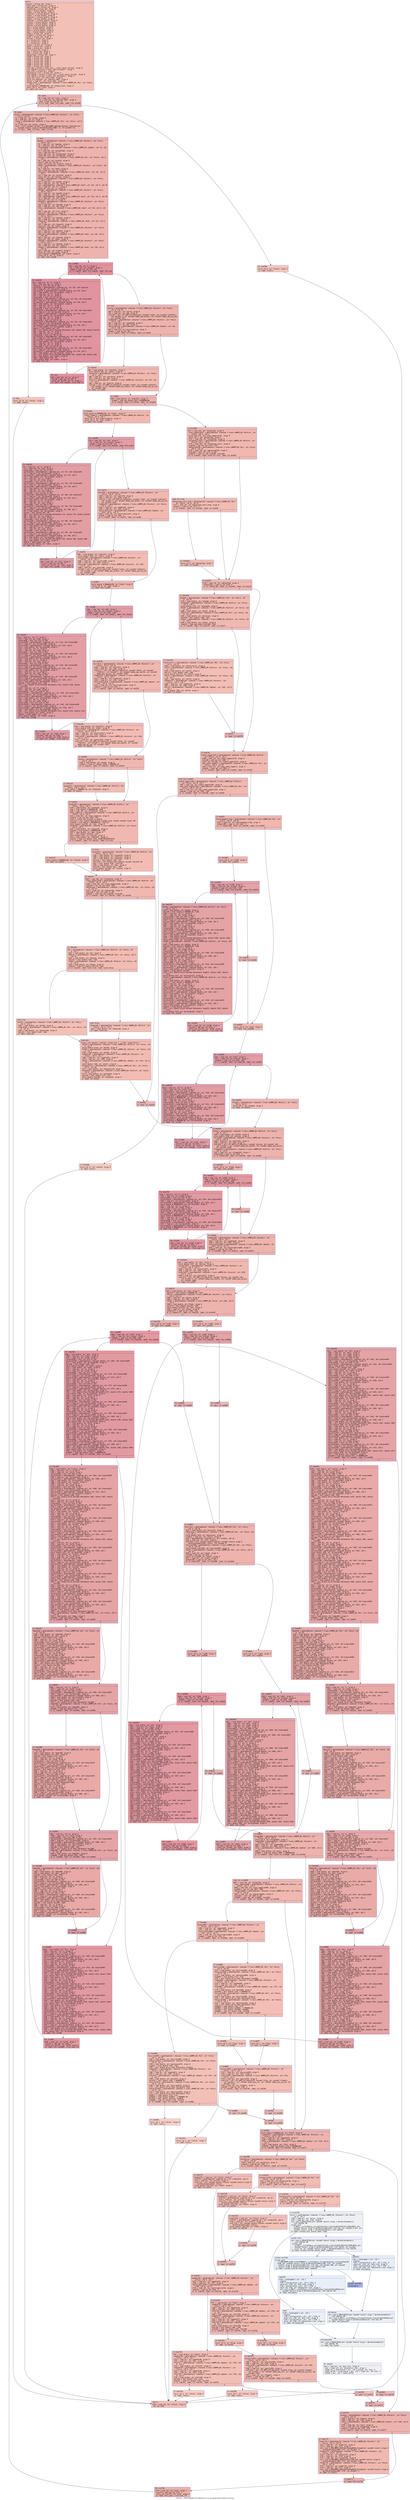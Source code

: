 digraph "CFG for '_ZN9LAMMPS_NS7MinFire11run_iterateILi1ELb1EEEii' function" {
	label="CFG for '_ZN9LAMMPS_NS7MinFire11run_iterateILi1ELb1EEEii' function";

	Node0x557bd1394160 [shape=record,color="#3d50c3ff", style=filled, fillcolor="#e5705870" fontname="Courier",label="{entry:\l|  %retval = alloca i32, align 4\l  %this.addr = alloca ptr, align 8\l  %maxiter.addr = alloca i32, align 4\l  %ntimestep = alloca i64, align 8\l  %vmax = alloca double, align 8\l  %vdotf = alloca double, align 8\l  %vdotfall = alloca double, align 8\l  %vdotv = alloca double, align 8\l  %vdotvall = alloca double, align 8\l  %fdotf = alloca double, align 8\l  %fdotfall = alloca double, align 8\l  %scale1 = alloca double, align 8\l  %scale2 = alloca double, align 8\l  %dtvone = alloca double, align 8\l  %dtv = alloca double, align 8\l  %dtf = alloca double, align 8\l  %dtfm = alloca double, align 8\l  %abc = alloca double, align 8\l  %flag = alloca i32, align 4\l  %flagall = alloca i32, align 4\l  %iter = alloca i32, align 4\l  %nlocal = alloca i32, align 4\l  %v = alloca ptr, align 8\l  %f = alloca ptr, align 8\l  %x = alloca ptr, align 8\l  %rmass = alloca ptr, align 8\l  %mass = alloca ptr, align 8\l  %type = alloca ptr, align 8\l  %i = alloca i32, align 4\l  %i47 = alloca i32, align 4\l  %i84 = alloca i32, align 4\l  %delayflag = alloca i32, align 4\l  %i190 = alloca i32, align 4\l  %i227 = alloca i32, align 4\l  %i250 = alloca i32, align 4\l  %i279 = alloca i32, align 4\l  %i430 = alloca i32, align 4\l  %i589 = alloca i32, align 4\l  %i621 = alloca i32, align 4\l  %ref.tmp = alloca %\"class.std::__cxx11::basic_string\", align 8\l  %ref.tmp730 = alloca %\"class.std::allocator\", align 1\l  %exn.slot = alloca ptr, align 8\l  %ehselector.slot = alloca i32, align 4\l  %ref.tmp731 = alloca %\"class.std::__cxx11::basic_string\", align 8\l  %ref.tmp732 = alloca %\"class.std::allocator\", align 1\l  store ptr %this, ptr %this.addr, align 8\l  store i32 %maxiter, ptr %maxiter.addr, align 4\l  %this1 = load ptr, ptr %this.addr, align 8\l  %alpha_final = getelementptr inbounds %\"class.LAMMPS_NS::Min\", ptr %this1,\l... i32 0, i32 8\l  store double 0.000000e+00, ptr %alpha_final, align 8\l  store i32 0, ptr %iter, align 4\l  br label %for.cond\l}"];
	Node0x557bd1394160 -> Node0x557bd13952d0[tooltip="entry -> for.cond\nProbability 100.00%" ];
	Node0x557bd13952d0 [shape=record,color="#3d50c3ff", style=filled, fillcolor="#d6524470" fontname="Courier",label="{for.cond:\l|  %0 = load i32, ptr %iter, align 4\l  %1 = load i32, ptr %maxiter.addr, align 4\l  %cmp = icmp slt i32 %0, %1\l  br i1 %cmp, label %for.body, label %for.end780\l|{<s0>T|<s1>F}}"];
	Node0x557bd13952d0:s0 -> Node0x557bd13f2a50[tooltip="for.cond -> for.body\nProbability 96.88%" ];
	Node0x557bd13952d0:s1 -> Node0x557bd13f2ad0[tooltip="for.cond -> for.end780\nProbability 3.12%" ];
	Node0x557bd13f2a50 [shape=record,color="#3d50c3ff", style=filled, fillcolor="#d6524470" fontname="Courier",label="{for.body:\l|  %timer = getelementptr inbounds %\"class.LAMMPS_NS::Pointers\", ptr %this1,\l... i32 0, i32 15\l  %2 = load ptr, ptr %timer, align 8\l  %3 = load ptr, ptr %2, align 8\l  %niter = getelementptr inbounds %\"class.LAMMPS_NS::Min\", ptr %this1, i32 0,\l... i32 9\l  %4 = load i32, ptr %niter, align 8\l  %call = call noundef zeroext i1 @_ZN9LAMMPS_NS5Timer13check_timeoutEi(ptr\l... noundef nonnull align 8 dereferenceable(488) %3, i32 noundef %4)\l  br i1 %call, label %if.then, label %if.end\l|{<s0>T|<s1>F}}"];
	Node0x557bd13f2a50:s0 -> Node0x557bd13f30f0[tooltip="for.body -> if.then\nProbability 3.12%" ];
	Node0x557bd13f2a50:s1 -> Node0x557bd13f3140[tooltip="for.body -> if.end\nProbability 96.88%" ];
	Node0x557bd13f30f0 [shape=record,color="#3d50c3ff", style=filled, fillcolor="#ec7f6370" fontname="Courier",label="{if.then:\l|  store i32 10, ptr %retval, align 4\l  br label %return\l}"];
	Node0x557bd13f30f0 -> Node0x557bd13f3300[tooltip="if.then -> return\nProbability 100.00%" ];
	Node0x557bd13f3140 [shape=record,color="#3d50c3ff", style=filled, fillcolor="#d6524470" fontname="Courier",label="{if.end:\l|  %update = getelementptr inbounds %\"class.LAMMPS_NS::Pointers\", ptr %this1,\l... i32 0, i32 7\l  %5 = load ptr, ptr %update, align 8\l  %6 = load ptr, ptr %5, align 8\l  %ntimestep2 = getelementptr inbounds %\"class.LAMMPS_NS::Update\", ptr %6, i32\l... 0, i32 4\l  %7 = load i64, ptr %ntimestep2, align 8\l  %inc = add nsw i64 %7, 1\l  store i64 %inc, ptr %ntimestep2, align 8\l  store i64 %inc, ptr %ntimestep, align 8\l  %niter3 = getelementptr inbounds %\"class.LAMMPS_NS::Min\", ptr %this1, i32 0,\l... i32 9\l  %8 = load i32, ptr %niter3, align 8\l  %inc4 = add nsw i32 %8, 1\l  store i32 %inc4, ptr %niter3, align 8\l  %atom = getelementptr inbounds %\"class.LAMMPS_NS::Pointers\", ptr %this1, i32\l... 0, i32 6\l  %9 = load ptr, ptr %atom, align 8\l  %10 = load ptr, ptr %9, align 8\l  %nlocal5 = getelementptr inbounds %\"class.LAMMPS_NS::Atom\", ptr %10, i32 0,\l... i32 4\l  %11 = load i32, ptr %nlocal5, align 8\l  store i32 %11, ptr %nlocal, align 4\l  %atom6 = getelementptr inbounds %\"class.LAMMPS_NS::Pointers\", ptr %this1,\l... i32 0, i32 6\l  %12 = load ptr, ptr %atom6, align 8\l  %13 = load ptr, ptr %12, align 8\l  %v7 = getelementptr inbounds %\"class.LAMMPS_NS::Atom\", ptr %13, i32 0, i32 38\l  %14 = load ptr, ptr %v7, align 8\l  store ptr %14, ptr %v, align 8\l  %atom8 = getelementptr inbounds %\"class.LAMMPS_NS::Pointers\", ptr %this1,\l... i32 0, i32 6\l  %15 = load ptr, ptr %atom8, align 8\l  %16 = load ptr, ptr %15, align 8\l  %f9 = getelementptr inbounds %\"class.LAMMPS_NS::Atom\", ptr %16, i32 0, i32 39\l  %17 = load ptr, ptr %f9, align 8\l  store ptr %17, ptr %f, align 8\l  %atom10 = getelementptr inbounds %\"class.LAMMPS_NS::Pointers\", ptr %this1,\l... i32 0, i32 6\l  %18 = load ptr, ptr %atom10, align 8\l  %19 = load ptr, ptr %18, align 8\l  %x11 = getelementptr inbounds %\"class.LAMMPS_NS::Atom\", ptr %19, i32 0, i32\l... 37\l  %20 = load ptr, ptr %x11, align 8\l  store ptr %20, ptr %x, align 8\l  %atom12 = getelementptr inbounds %\"class.LAMMPS_NS::Pointers\", ptr %this1,\l... i32 0, i32 6\l  %21 = load ptr, ptr %atom12, align 8\l  %22 = load ptr, ptr %21, align 8\l  %rmass13 = getelementptr inbounds %\"class.LAMMPS_NS::Atom\", ptr %22, i32 0,\l... i32 40\l  %23 = load ptr, ptr %rmass13, align 8\l  store ptr %23, ptr %rmass, align 8\l  %atom14 = getelementptr inbounds %\"class.LAMMPS_NS::Pointers\", ptr %this1,\l... i32 0, i32 6\l  %24 = load ptr, ptr %atom14, align 8\l  %25 = load ptr, ptr %24, align 8\l  %mass15 = getelementptr inbounds %\"class.LAMMPS_NS::Atom\", ptr %25, i32 0,\l... i32 205\l  %26 = load ptr, ptr %mass15, align 8\l  store ptr %26, ptr %mass, align 8\l  %atom16 = getelementptr inbounds %\"class.LAMMPS_NS::Pointers\", ptr %this1,\l... i32 0, i32 6\l  %27 = load ptr, ptr %atom16, align 8\l  %28 = load ptr, ptr %27, align 8\l  %type17 = getelementptr inbounds %\"class.LAMMPS_NS::Atom\", ptr %28, i32 0,\l... i32 34\l  %29 = load ptr, ptr %type17, align 8\l  store ptr %29, ptr %type, align 8\l  store double 0.000000e+00, ptr %vdotf, align 8\l  store i32 0, ptr %i, align 4\l  br label %for.cond18\l}"];
	Node0x557bd13f3140 -> Node0x557bd13948b0[tooltip="if.end -> for.cond18\nProbability 100.00%" ];
	Node0x557bd13948b0 [shape=record,color="#b70d28ff", style=filled, fillcolor="#b70d2870" fontname="Courier",label="{for.cond18:\l|  %30 = load i32, ptr %i, align 4\l  %31 = load i32, ptr %nlocal, align 4\l  %cmp19 = icmp slt i32 %30, %31\l  br i1 %cmp19, label %for.body20, label %for.end\l|{<s0>T|<s1>F}}"];
	Node0x557bd13948b0:s0 -> Node0x557bd140a940[tooltip="for.cond18 -> for.body20\nProbability 96.88%" ];
	Node0x557bd13948b0:s1 -> Node0x557bd13b5d70[tooltip="for.cond18 -> for.end\nProbability 3.12%" ];
	Node0x557bd140a940 [shape=record,color="#b70d28ff", style=filled, fillcolor="#b70d2870" fontname="Courier",label="{for.body20:\l|  %32 = load ptr, ptr %v, align 8\l  %33 = load i32, ptr %i, align 4\l  %idxprom = sext i32 %33 to i64\l  %arrayidx = getelementptr inbounds ptr, ptr %32, i64 %idxprom\l  %34 = load ptr, ptr %arrayidx, align 8\l  %arrayidx21 = getelementptr inbounds double, ptr %34, i64 0\l  %35 = load double, ptr %arrayidx21, align 8\l  %36 = load ptr, ptr %f, align 8\l  %37 = load i32, ptr %i, align 4\l  %idxprom22 = sext i32 %37 to i64\l  %arrayidx23 = getelementptr inbounds ptr, ptr %36, i64 %idxprom22\l  %38 = load ptr, ptr %arrayidx23, align 8\l  %arrayidx24 = getelementptr inbounds double, ptr %38, i64 0\l  %39 = load double, ptr %arrayidx24, align 8\l  %40 = load ptr, ptr %v, align 8\l  %41 = load i32, ptr %i, align 4\l  %idxprom25 = sext i32 %41 to i64\l  %arrayidx26 = getelementptr inbounds ptr, ptr %40, i64 %idxprom25\l  %42 = load ptr, ptr %arrayidx26, align 8\l  %arrayidx27 = getelementptr inbounds double, ptr %42, i64 1\l  %43 = load double, ptr %arrayidx27, align 8\l  %44 = load ptr, ptr %f, align 8\l  %45 = load i32, ptr %i, align 4\l  %idxprom28 = sext i32 %45 to i64\l  %arrayidx29 = getelementptr inbounds ptr, ptr %44, i64 %idxprom28\l  %46 = load ptr, ptr %arrayidx29, align 8\l  %arrayidx30 = getelementptr inbounds double, ptr %46, i64 1\l  %47 = load double, ptr %arrayidx30, align 8\l  %mul31 = fmul double %43, %47\l  %48 = call double @llvm.fmuladd.f64(double %35, double %39, double %mul31)\l  %49 = load ptr, ptr %v, align 8\l  %50 = load i32, ptr %i, align 4\l  %idxprom32 = sext i32 %50 to i64\l  %arrayidx33 = getelementptr inbounds ptr, ptr %49, i64 %idxprom32\l  %51 = load ptr, ptr %arrayidx33, align 8\l  %arrayidx34 = getelementptr inbounds double, ptr %51, i64 2\l  %52 = load double, ptr %arrayidx34, align 8\l  %53 = load ptr, ptr %f, align 8\l  %54 = load i32, ptr %i, align 4\l  %idxprom35 = sext i32 %54 to i64\l  %arrayidx36 = getelementptr inbounds ptr, ptr %53, i64 %idxprom35\l  %55 = load ptr, ptr %arrayidx36, align 8\l  %arrayidx37 = getelementptr inbounds double, ptr %55, i64 2\l  %56 = load double, ptr %arrayidx37, align 8\l  %57 = call double @llvm.fmuladd.f64(double %52, double %56, double %48)\l  %58 = load double, ptr %vdotf, align 8\l  %add = fadd double %58, %57\l  store double %add, ptr %vdotf, align 8\l  br label %for.inc\l}"];
	Node0x557bd140a940 -> Node0x557bd14179a0[tooltip="for.body20 -> for.inc\nProbability 100.00%" ];
	Node0x557bd14179a0 [shape=record,color="#b70d28ff", style=filled, fillcolor="#b70d2870" fontname="Courier",label="{for.inc:\l|  %59 = load i32, ptr %i, align 4\l  %inc38 = add nsw i32 %59, 1\l  store i32 %inc38, ptr %i, align 4\l  br label %for.cond18, !llvm.loop !6\l}"];
	Node0x557bd14179a0 -> Node0x557bd13948b0[tooltip="for.inc -> for.cond18\nProbability 100.00%" ];
	Node0x557bd13b5d70 [shape=record,color="#3d50c3ff", style=filled, fillcolor="#d6524470" fontname="Courier",label="{for.end:\l|  %world = getelementptr inbounds %\"class.LAMMPS_NS::Pointers\", ptr %this1,\l... i32 0, i32 16\l  %60 = load ptr, ptr %world, align 8\l  %61 = load ptr, ptr %60, align 8\l  %call39 = call i32 @MPI_Allreduce(ptr noundef %vdotf, ptr noundef %vdotfall,\l... i32 noundef 1, ptr noundef @ompi_mpi_double, ptr noundef @ompi_mpi_op_sum,\l... ptr noundef %61)\l  %update40 = getelementptr inbounds %\"class.LAMMPS_NS::Pointers\", ptr %this1,\l... i32 0, i32 7\l  %62 = load ptr, ptr %update40, align 8\l  %63 = load ptr, ptr %62, align 8\l  %multireplica = getelementptr inbounds %\"class.LAMMPS_NS::Update\", ptr %63,\l... i32 0, i32 17\l  %64 = load i32, ptr %multireplica, align 8\l  %cmp41 = icmp eq i32 %64, 1\l  br i1 %cmp41, label %if.then42, label %if.end44\l|{<s0>T|<s1>F}}"];
	Node0x557bd13b5d70:s0 -> Node0x557bd1418450[tooltip="for.end -> if.then42\nProbability 50.00%" ];
	Node0x557bd13b5d70:s1 -> Node0x557bd14184d0[tooltip="for.end -> if.end44\nProbability 50.00%" ];
	Node0x557bd1418450 [shape=record,color="#3d50c3ff", style=filled, fillcolor="#dc5d4a70" fontname="Courier",label="{if.then42:\l|  %65 = load double, ptr %vdotfall, align 8\l  store double %65, ptr %vdotf, align 8\l  %universe = getelementptr inbounds %\"class.LAMMPS_NS::Pointers\", ptr %this1,\l... i32 0, i32 4\l  %66 = load ptr, ptr %universe, align 8\l  %67 = load ptr, ptr %66, align 8\l  %uworld = getelementptr inbounds %\"class.LAMMPS_NS::Universe\", ptr %67, i32\l... 0, i32 1\l  %68 = load ptr, ptr %uworld, align 8\l  %call43 = call i32 @MPI_Allreduce(ptr noundef %vdotf, ptr noundef %vdotfall,\l... i32 noundef 1, ptr noundef @ompi_mpi_double, ptr noundef @ompi_mpi_op_sum,\l... ptr noundef %68)\l  br label %if.end44\l}"];
	Node0x557bd1418450 -> Node0x557bd14184d0[tooltip="if.then42 -> if.end44\nProbability 100.00%" ];
	Node0x557bd14184d0 [shape=record,color="#3d50c3ff", style=filled, fillcolor="#d6524470" fontname="Courier",label="{if.end44:\l|  %69 = load double, ptr %vdotfall, align 8\l  %cmp45 = fcmp ogt double %69, 0.000000e+00\l  br i1 %cmp45, label %if.then46, label %if.else156\l|{<s0>T|<s1>F}}"];
	Node0x557bd14184d0:s0 -> Node0x557bd1418df0[tooltip="if.end44 -> if.then46\nProbability 50.00%" ];
	Node0x557bd14184d0:s1 -> Node0x557bd1418e40[tooltip="if.end44 -> if.else156\nProbability 50.00%" ];
	Node0x557bd1418df0 [shape=record,color="#3d50c3ff", style=filled, fillcolor="#dc5d4a70" fontname="Courier",label="{if.then46:\l|  store double 0.000000e+00, ptr %vdotv, align 8\l  %vdotf_negatif = getelementptr inbounds %\"class.LAMMPS_NS::MinFire\", ptr\l... %this1, i32 0, i32 7\l  store i32 0, ptr %vdotf_negatif, align 8\l  store i32 0, ptr %i47, align 4\l  br label %for.cond48\l}"];
	Node0x557bd1418df0 -> Node0x557bd1419240[tooltip="if.then46 -> for.cond48\nProbability 100.00%" ];
	Node0x557bd1419240 [shape=record,color="#3d50c3ff", style=filled, fillcolor="#be242e70" fontname="Courier",label="{for.cond48:\l|  %70 = load i32, ptr %i47, align 4\l  %71 = load i32, ptr %nlocal, align 4\l  %cmp49 = icmp slt i32 %70, %71\l  br i1 %cmp49, label %for.body50, label %for.end73\l|{<s0>T|<s1>F}}"];
	Node0x557bd1419240:s0 -> Node0x557bd14194e0[tooltip="for.cond48 -> for.body50\nProbability 96.88%" ];
	Node0x557bd1419240:s1 -> Node0x557bd1419560[tooltip="for.cond48 -> for.end73\nProbability 3.12%" ];
	Node0x557bd14194e0 [shape=record,color="#3d50c3ff", style=filled, fillcolor="#be242e70" fontname="Courier",label="{for.body50:\l|  %72 = load ptr, ptr %v, align 8\l  %73 = load i32, ptr %i47, align 4\l  %idxprom51 = sext i32 %73 to i64\l  %arrayidx52 = getelementptr inbounds ptr, ptr %72, i64 %idxprom51\l  %74 = load ptr, ptr %arrayidx52, align 8\l  %arrayidx53 = getelementptr inbounds double, ptr %74, i64 0\l  %75 = load double, ptr %arrayidx53, align 8\l  %76 = load ptr, ptr %v, align 8\l  %77 = load i32, ptr %i47, align 4\l  %idxprom54 = sext i32 %77 to i64\l  %arrayidx55 = getelementptr inbounds ptr, ptr %76, i64 %idxprom54\l  %78 = load ptr, ptr %arrayidx55, align 8\l  %arrayidx56 = getelementptr inbounds double, ptr %78, i64 0\l  %79 = load double, ptr %arrayidx56, align 8\l  %80 = load ptr, ptr %v, align 8\l  %81 = load i32, ptr %i47, align 4\l  %idxprom57 = sext i32 %81 to i64\l  %arrayidx58 = getelementptr inbounds ptr, ptr %80, i64 %idxprom57\l  %82 = load ptr, ptr %arrayidx58, align 8\l  %arrayidx59 = getelementptr inbounds double, ptr %82, i64 1\l  %83 = load double, ptr %arrayidx59, align 8\l  %84 = load ptr, ptr %v, align 8\l  %85 = load i32, ptr %i47, align 4\l  %idxprom60 = sext i32 %85 to i64\l  %arrayidx61 = getelementptr inbounds ptr, ptr %84, i64 %idxprom60\l  %86 = load ptr, ptr %arrayidx61, align 8\l  %arrayidx62 = getelementptr inbounds double, ptr %86, i64 1\l  %87 = load double, ptr %arrayidx62, align 8\l  %mul63 = fmul double %83, %87\l  %88 = call double @llvm.fmuladd.f64(double %75, double %79, double %mul63)\l  %89 = load ptr, ptr %v, align 8\l  %90 = load i32, ptr %i47, align 4\l  %idxprom64 = sext i32 %90 to i64\l  %arrayidx65 = getelementptr inbounds ptr, ptr %89, i64 %idxprom64\l  %91 = load ptr, ptr %arrayidx65, align 8\l  %arrayidx66 = getelementptr inbounds double, ptr %91, i64 2\l  %92 = load double, ptr %arrayidx66, align 8\l  %93 = load ptr, ptr %v, align 8\l  %94 = load i32, ptr %i47, align 4\l  %idxprom67 = sext i32 %94 to i64\l  %arrayidx68 = getelementptr inbounds ptr, ptr %93, i64 %idxprom67\l  %95 = load ptr, ptr %arrayidx68, align 8\l  %arrayidx69 = getelementptr inbounds double, ptr %95, i64 2\l  %96 = load double, ptr %arrayidx69, align 8\l  %97 = call double @llvm.fmuladd.f64(double %92, double %96, double %88)\l  %98 = load double, ptr %vdotv, align 8\l  %add70 = fadd double %98, %97\l  store double %add70, ptr %vdotv, align 8\l  br label %for.inc71\l}"];
	Node0x557bd14194e0 -> Node0x557bd1416300[tooltip="for.body50 -> for.inc71\nProbability 100.00%" ];
	Node0x557bd1416300 [shape=record,color="#3d50c3ff", style=filled, fillcolor="#be242e70" fontname="Courier",label="{for.inc71:\l|  %99 = load i32, ptr %i47, align 4\l  %inc72 = add nsw i32 %99, 1\l  store i32 %inc72, ptr %i47, align 4\l  br label %for.cond48, !llvm.loop !8\l}"];
	Node0x557bd1416300 -> Node0x557bd1419240[tooltip="for.inc71 -> for.cond48\nProbability 100.00%" ];
	Node0x557bd1419560 [shape=record,color="#3d50c3ff", style=filled, fillcolor="#dc5d4a70" fontname="Courier",label="{for.end73:\l|  %world74 = getelementptr inbounds %\"class.LAMMPS_NS::Pointers\", ptr\l... %this1, i32 0, i32 16\l  %100 = load ptr, ptr %world74, align 8\l  %101 = load ptr, ptr %100, align 8\l  %call75 = call i32 @MPI_Allreduce(ptr noundef %vdotv, ptr noundef %vdotvall,\l... i32 noundef 1, ptr noundef @ompi_mpi_double, ptr noundef @ompi_mpi_op_sum,\l... ptr noundef %101)\l  %update76 = getelementptr inbounds %\"class.LAMMPS_NS::Pointers\", ptr %this1,\l... i32 0, i32 7\l  %102 = load ptr, ptr %update76, align 8\l  %103 = load ptr, ptr %102, align 8\l  %multireplica77 = getelementptr inbounds %\"class.LAMMPS_NS::Update\", ptr\l... %103, i32 0, i32 17\l  %104 = load i32, ptr %multireplica77, align 8\l  %cmp78 = icmp eq i32 %104, 1\l  br i1 %cmp78, label %if.then79, label %if.end83\l|{<s0>T|<s1>F}}"];
	Node0x557bd1419560:s0 -> Node0x557bd141c910[tooltip="for.end73 -> if.then79\nProbability 50.00%" ];
	Node0x557bd1419560:s1 -> Node0x557bd141c990[tooltip="for.end73 -> if.end83\nProbability 50.00%" ];
	Node0x557bd141c910 [shape=record,color="#3d50c3ff", style=filled, fillcolor="#e1675170" fontname="Courier",label="{if.then79:\l|  %105 = load double, ptr %vdotvall, align 8\l  store double %105, ptr %vdotv, align 8\l  %universe80 = getelementptr inbounds %\"class.LAMMPS_NS::Pointers\", ptr\l... %this1, i32 0, i32 4\l  %106 = load ptr, ptr %universe80, align 8\l  %107 = load ptr, ptr %106, align 8\l  %uworld81 = getelementptr inbounds %\"class.LAMMPS_NS::Universe\", ptr %107,\l... i32 0, i32 1\l  %108 = load ptr, ptr %uworld81, align 8\l  %call82 = call i32 @MPI_Allreduce(ptr noundef %vdotv, ptr noundef %vdotvall,\l... i32 noundef 1, ptr noundef @ompi_mpi_double, ptr noundef @ompi_mpi_op_sum,\l... ptr noundef %108)\l  br label %if.end83\l}"];
	Node0x557bd141c910 -> Node0x557bd141c990[tooltip="if.then79 -> if.end83\nProbability 100.00%" ];
	Node0x557bd141c990 [shape=record,color="#3d50c3ff", style=filled, fillcolor="#dc5d4a70" fontname="Courier",label="{if.end83:\l|  store double 0.000000e+00, ptr %fdotf, align 8\l  store i32 0, ptr %i84, align 4\l  br label %for.cond85\l}"];
	Node0x557bd141c990 -> Node0x557bd141d2f0[tooltip="if.end83 -> for.cond85\nProbability 100.00%" ];
	Node0x557bd141d2f0 [shape=record,color="#3d50c3ff", style=filled, fillcolor="#be242e70" fontname="Courier",label="{for.cond85:\l|  %109 = load i32, ptr %i84, align 4\l  %110 = load i32, ptr %nlocal, align 4\l  %cmp86 = icmp slt i32 %109, %110\l  br i1 %cmp86, label %for.body87, label %for.end110\l|{<s0>T|<s1>F}}"];
	Node0x557bd141d2f0:s0 -> Node0x557bd141d540[tooltip="for.cond85 -> for.body87\nProbability 96.88%" ];
	Node0x557bd141d2f0:s1 -> Node0x557bd141d5c0[tooltip="for.cond85 -> for.end110\nProbability 3.12%" ];
	Node0x557bd141d540 [shape=record,color="#3d50c3ff", style=filled, fillcolor="#be242e70" fontname="Courier",label="{for.body87:\l|  %111 = load ptr, ptr %f, align 8\l  %112 = load i32, ptr %i84, align 4\l  %idxprom88 = sext i32 %112 to i64\l  %arrayidx89 = getelementptr inbounds ptr, ptr %111, i64 %idxprom88\l  %113 = load ptr, ptr %arrayidx89, align 8\l  %arrayidx90 = getelementptr inbounds double, ptr %113, i64 0\l  %114 = load double, ptr %arrayidx90, align 8\l  %115 = load ptr, ptr %f, align 8\l  %116 = load i32, ptr %i84, align 4\l  %idxprom91 = sext i32 %116 to i64\l  %arrayidx92 = getelementptr inbounds ptr, ptr %115, i64 %idxprom91\l  %117 = load ptr, ptr %arrayidx92, align 8\l  %arrayidx93 = getelementptr inbounds double, ptr %117, i64 0\l  %118 = load double, ptr %arrayidx93, align 8\l  %119 = load ptr, ptr %f, align 8\l  %120 = load i32, ptr %i84, align 4\l  %idxprom94 = sext i32 %120 to i64\l  %arrayidx95 = getelementptr inbounds ptr, ptr %119, i64 %idxprom94\l  %121 = load ptr, ptr %arrayidx95, align 8\l  %arrayidx96 = getelementptr inbounds double, ptr %121, i64 1\l  %122 = load double, ptr %arrayidx96, align 8\l  %123 = load ptr, ptr %f, align 8\l  %124 = load i32, ptr %i84, align 4\l  %idxprom97 = sext i32 %124 to i64\l  %arrayidx98 = getelementptr inbounds ptr, ptr %123, i64 %idxprom97\l  %125 = load ptr, ptr %arrayidx98, align 8\l  %arrayidx99 = getelementptr inbounds double, ptr %125, i64 1\l  %126 = load double, ptr %arrayidx99, align 8\l  %mul100 = fmul double %122, %126\l  %127 = call double @llvm.fmuladd.f64(double %114, double %118, double\l... %mul100)\l  %128 = load ptr, ptr %f, align 8\l  %129 = load i32, ptr %i84, align 4\l  %idxprom101 = sext i32 %129 to i64\l  %arrayidx102 = getelementptr inbounds ptr, ptr %128, i64 %idxprom101\l  %130 = load ptr, ptr %arrayidx102, align 8\l  %arrayidx103 = getelementptr inbounds double, ptr %130, i64 2\l  %131 = load double, ptr %arrayidx103, align 8\l  %132 = load ptr, ptr %f, align 8\l  %133 = load i32, ptr %i84, align 4\l  %idxprom104 = sext i32 %133 to i64\l  %arrayidx105 = getelementptr inbounds ptr, ptr %132, i64 %idxprom104\l  %134 = load ptr, ptr %arrayidx105, align 8\l  %arrayidx106 = getelementptr inbounds double, ptr %134, i64 2\l  %135 = load double, ptr %arrayidx106, align 8\l  %136 = call double @llvm.fmuladd.f64(double %131, double %135, double %127)\l  %137 = load double, ptr %fdotf, align 8\l  %add107 = fadd double %137, %136\l  store double %add107, ptr %fdotf, align 8\l  br label %for.inc108\l}"];
	Node0x557bd141d540 -> Node0x557bd141f5d0[tooltip="for.body87 -> for.inc108\nProbability 100.00%" ];
	Node0x557bd141f5d0 [shape=record,color="#3d50c3ff", style=filled, fillcolor="#be242e70" fontname="Courier",label="{for.inc108:\l|  %138 = load i32, ptr %i84, align 4\l  %inc109 = add nsw i32 %138, 1\l  store i32 %inc109, ptr %i84, align 4\l  br label %for.cond85, !llvm.loop !9\l}"];
	Node0x557bd141f5d0 -> Node0x557bd141d2f0[tooltip="for.inc108 -> for.cond85\nProbability 100.00%" ];
	Node0x557bd141d5c0 [shape=record,color="#3d50c3ff", style=filled, fillcolor="#dc5d4a70" fontname="Courier",label="{for.end110:\l|  %world111 = getelementptr inbounds %\"class.LAMMPS_NS::Pointers\", ptr\l... %this1, i32 0, i32 16\l  %139 = load ptr, ptr %world111, align 8\l  %140 = load ptr, ptr %139, align 8\l  %call112 = call i32 @MPI_Allreduce(ptr noundef %fdotf, ptr noundef\l... %fdotfall, i32 noundef 1, ptr noundef @ompi_mpi_double, ptr noundef\l... @ompi_mpi_op_sum, ptr noundef %140)\l  %update113 = getelementptr inbounds %\"class.LAMMPS_NS::Pointers\", ptr\l... %this1, i32 0, i32 7\l  %141 = load ptr, ptr %update113, align 8\l  %142 = load ptr, ptr %141, align 8\l  %multireplica114 = getelementptr inbounds %\"class.LAMMPS_NS::Update\", ptr\l... %142, i32 0, i32 17\l  %143 = load i32, ptr %multireplica114, align 8\l  %cmp115 = icmp eq i32 %143, 1\l  br i1 %cmp115, label %if.then116, label %if.end120\l|{<s0>T|<s1>F}}"];
	Node0x557bd141d5c0:s0 -> Node0x557bd14201b0[tooltip="for.end110 -> if.then116\nProbability 50.00%" ];
	Node0x557bd141d5c0:s1 -> Node0x557bd1420200[tooltip="for.end110 -> if.end120\nProbability 50.00%" ];
	Node0x557bd14201b0 [shape=record,color="#3d50c3ff", style=filled, fillcolor="#e1675170" fontname="Courier",label="{if.then116:\l|  %144 = load double, ptr %fdotfall, align 8\l  store double %144, ptr %fdotf, align 8\l  %universe117 = getelementptr inbounds %\"class.LAMMPS_NS::Pointers\", ptr\l... %this1, i32 0, i32 4\l  %145 = load ptr, ptr %universe117, align 8\l  %146 = load ptr, ptr %145, align 8\l  %uworld118 = getelementptr inbounds %\"class.LAMMPS_NS::Universe\", ptr %146,\l... i32 0, i32 1\l  %147 = load ptr, ptr %uworld118, align 8\l  %call119 = call i32 @MPI_Allreduce(ptr noundef %fdotf, ptr noundef\l... %fdotfall, i32 noundef 1, ptr noundef @ompi_mpi_double, ptr noundef\l... @ompi_mpi_op_sum, ptr noundef %147)\l  br label %if.end120\l}"];
	Node0x557bd14201b0 -> Node0x557bd1420200[tooltip="if.then116 -> if.end120\nProbability 100.00%" ];
	Node0x557bd1420200 [shape=record,color="#3d50c3ff", style=filled, fillcolor="#dc5d4a70" fontname="Courier",label="{if.end120:\l|  %alpha = getelementptr inbounds %\"class.LAMMPS_NS::MinFire\", ptr %this1,\l... i32 0, i32 4\l  %148 = load double, ptr %alpha, align 8\l  %cmp121 = fcmp olt double %148, 1.000000e-10\l  br i1 %cmp121, label %if.then122, label %if.end124\l|{<s0>T|<s1>F}}"];
	Node0x557bd1420200:s0 -> Node0x557bd1416990[tooltip="if.end120 -> if.then122\nProbability 50.00%" ];
	Node0x557bd1420200:s1 -> Node0x557bd14169e0[tooltip="if.end120 -> if.end124\nProbability 50.00%" ];
	Node0x557bd1416990 [shape=record,color="#3d50c3ff", style=filled, fillcolor="#e1675170" fontname="Courier",label="{if.then122:\l|  %alpha123 = getelementptr inbounds %\"class.LAMMPS_NS::MinFire\", ptr\l... %this1, i32 0, i32 4\l  store double 1.000000e-10, ptr %alpha123, align 8\l  br label %if.end124\l}"];
	Node0x557bd1416990 -> Node0x557bd14169e0[tooltip="if.then122 -> if.end124\nProbability 100.00%" ];
	Node0x557bd14169e0 [shape=record,color="#3d50c3ff", style=filled, fillcolor="#dc5d4a70" fontname="Courier",label="{if.end124:\l|  %alpha125 = getelementptr inbounds %\"class.LAMMPS_NS::MinFire\", ptr\l... %this1, i32 0, i32 4\l  %149 = load double, ptr %alpha125, align 8\l  %sub = fsub double 1.000000e+00, %149\l  %150 = load i64, ptr %ntimestep, align 8\l  %last_negative = getelementptr inbounds %\"class.LAMMPS_NS::MinFire\", ptr\l... %this1, i32 0, i32 5\l  %151 = load i64, ptr %last_negative, align 8\l  %sub126 = sub nsw i64 %150, %151\l  %conv = sitofp i64 %sub126 to double\l  %call127 = call double @pow(double noundef %sub, double noundef %conv) #9\l  %sub128 = fsub double 1.000000e+00, %call127\l  store double %sub128, ptr %abc, align 8\l  %alpha129 = getelementptr inbounds %\"class.LAMMPS_NS::MinFire\", ptr %this1,\l... i32 0, i32 4\l  %152 = load double, ptr %alpha129, align 8\l  %sub130 = fsub double 1.000000e+00, %152\l  %153 = load double, ptr %abc, align 8\l  %div = fdiv double %sub130, %153\l  store double %div, ptr %scale1, align 8\l  %154 = load double, ptr %fdotfall, align 8\l  %cmp131 = fcmp ole double %154, 0x3BC79CA10C924223\l  br i1 %cmp131, label %if.then132, label %if.else\l|{<s0>T|<s1>F}}"];
	Node0x557bd14169e0:s0 -> Node0x557bd14228a0[tooltip="if.end124 -> if.then132\nProbability 50.00%" ];
	Node0x557bd14169e0:s1 -> Node0x557bd1422920[tooltip="if.end124 -> if.else\nProbability 50.00%" ];
	Node0x557bd14228a0 [shape=record,color="#3d50c3ff", style=filled, fillcolor="#e1675170" fontname="Courier",label="{if.then132:\l|  store double 0.000000e+00, ptr %scale2, align 8\l  br label %if.end137\l}"];
	Node0x557bd14228a0 -> Node0x557bd1422ae0[tooltip="if.then132 -> if.end137\nProbability 100.00%" ];
	Node0x557bd1422920 [shape=record,color="#3d50c3ff", style=filled, fillcolor="#e1675170" fontname="Courier",label="{if.else:\l|  %alpha133 = getelementptr inbounds %\"class.LAMMPS_NS::MinFire\", ptr\l... %this1, i32 0, i32 4\l  %155 = load double, ptr %alpha133, align 8\l  %156 = load double, ptr %vdotvall, align 8\l  %157 = load double, ptr %fdotfall, align 8\l  %div134 = fdiv double %156, %157\l  %call135 = call double @sqrt(double noundef %div134) #9\l  %mul = fmul double %155, %call135\l  %158 = load double, ptr %abc, align 8\l  %div136 = fdiv double %mul, %158\l  store double %div136, ptr %scale2, align 8\l  br label %if.end137\l}"];
	Node0x557bd1422920 -> Node0x557bd1422ae0[tooltip="if.else -> if.end137\nProbability 100.00%" ];
	Node0x557bd1422ae0 [shape=record,color="#3d50c3ff", style=filled, fillcolor="#dc5d4a70" fontname="Courier",label="{if.end137:\l|  %159 = load i64, ptr %ntimestep, align 8\l  %last_negative138 = getelementptr inbounds %\"class.LAMMPS_NS::MinFire\", ptr\l... %this1, i32 0, i32 5\l  %160 = load i64, ptr %last_negative138, align 8\l  %sub139 = sub nsw i64 %159, %160\l  %delaystep = getelementptr inbounds %\"class.LAMMPS_NS::Min\", ptr %this1, i32\l... 0, i32 22\l  %161 = load i32, ptr %delaystep, align 8\l  %conv140 = sext i32 %161 to i64\l  %cmp141 = icmp sgt i64 %sub139, %conv140\l  br i1 %cmp141, label %if.then142, label %if.end155\l|{<s0>T|<s1>F}}"];
	Node0x557bd1422ae0:s0 -> Node0x557bd14238c0[tooltip="if.end137 -> if.then142\nProbability 50.00%" ];
	Node0x557bd1422ae0:s1 -> Node0x557bd1423910[tooltip="if.end137 -> if.end155\nProbability 50.00%" ];
	Node0x557bd14238c0 [shape=record,color="#3d50c3ff", style=filled, fillcolor="#e1675170" fontname="Courier",label="{if.then142:\l|  %dt = getelementptr inbounds %\"class.LAMMPS_NS::MinFire\", ptr %this1, i32\l... 0, i32 1\l  %162 = load double, ptr %dt, align 8\l  %dtgrow = getelementptr inbounds %\"class.LAMMPS_NS::Min\", ptr %this1, i32 0,\l... i32 23\l  %163 = load double, ptr %dtgrow, align 8\l  %mul143 = fmul double %162, %163\l  %dtmax = getelementptr inbounds %\"class.LAMMPS_NS::MinFire\", ptr %this1, i32\l... 0, i32 2\l  %164 = load double, ptr %dtmax, align 8\l  %cmp144 = fcmp olt double %mul143, %164\l  br i1 %cmp144, label %cond.true, label %cond.false\l|{<s0>T|<s1>F}}"];
	Node0x557bd14238c0:s0 -> Node0x557bd1423fc0[tooltip="if.then142 -> cond.true\nProbability 50.00%" ];
	Node0x557bd14238c0:s1 -> Node0x557bd1424010[tooltip="if.then142 -> cond.false\nProbability 50.00%" ];
	Node0x557bd1423fc0 [shape=record,color="#3d50c3ff", style=filled, fillcolor="#e5705870" fontname="Courier",label="{cond.true:\l|  %dt145 = getelementptr inbounds %\"class.LAMMPS_NS::MinFire\", ptr %this1,\l... i32 0, i32 1\l  %165 = load double, ptr %dt145, align 8\l  %dtgrow146 = getelementptr inbounds %\"class.LAMMPS_NS::Min\", ptr %this1, i32\l... 0, i32 23\l  %166 = load double, ptr %dtgrow146, align 8\l  %mul147 = fmul double %165, %166\l  br label %cond.end\l}"];
	Node0x557bd1423fc0 -> Node0x557bd14244c0[tooltip="cond.true -> cond.end\nProbability 100.00%" ];
	Node0x557bd1424010 [shape=record,color="#3d50c3ff", style=filled, fillcolor="#e5705870" fontname="Courier",label="{cond.false:\l|  %dtmax148 = getelementptr inbounds %\"class.LAMMPS_NS::MinFire\", ptr\l... %this1, i32 0, i32 2\l  %167 = load double, ptr %dtmax148, align 8\l  br label %cond.end\l}"];
	Node0x557bd1424010 -> Node0x557bd14244c0[tooltip="cond.false -> cond.end\nProbability 100.00%" ];
	Node0x557bd14244c0 [shape=record,color="#3d50c3ff", style=filled, fillcolor="#e1675170" fontname="Courier",label="{cond.end:\l|  %cond = phi double [ %mul147, %cond.true ], [ %167, %cond.false ]\l  %dt149 = getelementptr inbounds %\"class.LAMMPS_NS::MinFire\", ptr %this1, i32\l... 0, i32 1\l  store double %cond, ptr %dt149, align 8\l  %dt150 = getelementptr inbounds %\"class.LAMMPS_NS::MinFire\", ptr %this1, i32\l... 0, i32 1\l  %168 = load double, ptr %dt150, align 8\l  %update151 = getelementptr inbounds %\"class.LAMMPS_NS::Pointers\", ptr\l... %this1, i32 0, i32 7\l  %169 = load ptr, ptr %update151, align 8\l  %170 = load ptr, ptr %169, align 8\l  %dt152 = getelementptr inbounds %\"class.LAMMPS_NS::Update\", ptr %170, i32 0,\l... i32 1\l  store double %168, ptr %dt152, align 8\l  %alphashrink = getelementptr inbounds %\"class.LAMMPS_NS::Min\", ptr %this1,\l... i32 0, i32 26\l  %171 = load double, ptr %alphashrink, align 8\l  %alpha153 = getelementptr inbounds %\"class.LAMMPS_NS::MinFire\", ptr %this1,\l... i32 0, i32 4\l  %172 = load double, ptr %alpha153, align 8\l  %mul154 = fmul double %172, %171\l  store double %mul154, ptr %alpha153, align 8\l  br label %if.end155\l}"];
	Node0x557bd14244c0 -> Node0x557bd1423910[tooltip="cond.end -> if.end155\nProbability 100.00%" ];
	Node0x557bd1423910 [shape=record,color="#3d50c3ff", style=filled, fillcolor="#dc5d4a70" fontname="Courier",label="{if.end155:\l|  br label %if.end243\l}"];
	Node0x557bd1423910 -> Node0x557bd14252a0[tooltip="if.end155 -> if.end243\nProbability 100.00%" ];
	Node0x557bd1418e40 [shape=record,color="#3d50c3ff", style=filled, fillcolor="#dc5d4a70" fontname="Courier",label="{if.else156:\l|  %173 = load i64, ptr %ntimestep, align 8\l  %last_negative157 = getelementptr inbounds %\"class.LAMMPS_NS::MinFire\", ptr\l... %this1, i32 0, i32 5\l  store i64 %173, ptr %last_negative157, align 8\l  store i32 1, ptr %delayflag, align 4\l  %174 = load i64, ptr %ntimestep, align 8\l  %ntimestep_start = getelementptr inbounds %\"class.LAMMPS_NS::MinFire\", ptr\l... %this1, i32 0, i32 6\l  %175 = load i64, ptr %ntimestep_start, align 8\l  %sub158 = sub nsw i64 %174, %175\l  %delaystep159 = getelementptr inbounds %\"class.LAMMPS_NS::Min\", ptr %this1,\l... i32 0, i32 22\l  %176 = load i32, ptr %delaystep159, align 8\l  %conv160 = sext i32 %176 to i64\l  %cmp161 = icmp slt i64 %sub158, %conv160\l  br i1 %cmp161, label %land.lhs.true, label %if.end163\l|{<s0>T|<s1>F}}"];
	Node0x557bd1418e40:s0 -> Node0x557bd1425bc0[tooltip="if.else156 -> land.lhs.true\nProbability 50.00%" ];
	Node0x557bd1418e40:s1 -> Node0x557bd1425c40[tooltip="if.else156 -> if.end163\nProbability 50.00%" ];
	Node0x557bd1425bc0 [shape=record,color="#3d50c3ff", style=filled, fillcolor="#e1675170" fontname="Courier",label="{land.lhs.true:\l|  %delaystep_start_flag = getelementptr inbounds %\"class.LAMMPS_NS::Min\",\l... ptr %this1, i32 0, i32 31\l  %177 = load i32, ptr %delaystep_start_flag, align 8\l  %tobool = icmp ne i32 %177, 0\l  br i1 %tobool, label %if.then162, label %if.end163\l|{<s0>T|<s1>F}}"];
	Node0x557bd1425bc0:s0 -> Node0x557bd1426050[tooltip="land.lhs.true -> if.then162\nProbability 62.50%" ];
	Node0x557bd1425bc0:s1 -> Node0x557bd1425c40[tooltip="land.lhs.true -> if.end163\nProbability 37.50%" ];
	Node0x557bd1426050 [shape=record,color="#3d50c3ff", style=filled, fillcolor="#e36c5570" fontname="Courier",label="{if.then162:\l|  store i32 0, ptr %delayflag, align 4\l  br label %if.end163\l}"];
	Node0x557bd1426050 -> Node0x557bd1425c40[tooltip="if.then162 -> if.end163\nProbability 100.00%" ];
	Node0x557bd1425c40 [shape=record,color="#3d50c3ff", style=filled, fillcolor="#dc5d4a70" fontname="Courier",label="{if.end163:\l|  %178 = load i32, ptr %delayflag, align 4\l  %tobool164 = icmp ne i32 %178, 0\l  br i1 %tobool164, label %if.then165, label %if.end178\l|{<s0>T|<s1>F}}"];
	Node0x557bd1425c40:s0 -> Node0x557bd1426370[tooltip="if.end163 -> if.then165\nProbability 62.50%" ];
	Node0x557bd1425c40:s1 -> Node0x557bd14263c0[tooltip="if.end163 -> if.end178\nProbability 37.50%" ];
	Node0x557bd1426370 [shape=record,color="#3d50c3ff", style=filled, fillcolor="#de614d70" fontname="Courier",label="{if.then165:\l|  %alpha0 = getelementptr inbounds %\"class.LAMMPS_NS::Min\", ptr %this1, i32\l... 0, i32 25\l  %179 = load double, ptr %alpha0, align 8\l  %alpha166 = getelementptr inbounds %\"class.LAMMPS_NS::MinFire\", ptr %this1,\l... i32 0, i32 4\l  store double %179, ptr %alpha166, align 8\l  %dt167 = getelementptr inbounds %\"class.LAMMPS_NS::MinFire\", ptr %this1, i32\l... 0, i32 1\l  %180 = load double, ptr %dt167, align 8\l  %dtshrink = getelementptr inbounds %\"class.LAMMPS_NS::Min\", ptr %this1, i32\l... 0, i32 24\l  %181 = load double, ptr %dtshrink, align 8\l  %mul168 = fmul double %180, %181\l  %dtmin = getelementptr inbounds %\"class.LAMMPS_NS::MinFire\", ptr %this1, i32\l... 0, i32 3\l  %182 = load double, ptr %dtmin, align 8\l  %cmp169 = fcmp oge double %mul168, %182\l  br i1 %cmp169, label %if.then170, label %if.end177\l|{<s0>T|<s1>F}}"];
	Node0x557bd1426370:s0 -> Node0x557bd1426d70[tooltip="if.then165 -> if.then170\nProbability 50.00%" ];
	Node0x557bd1426370:s1 -> Node0x557bd1426df0[tooltip="if.then165 -> if.end177\nProbability 50.00%" ];
	Node0x557bd1426d70 [shape=record,color="#3d50c3ff", style=filled, fillcolor="#e36c5570" fontname="Courier",label="{if.then170:\l|  %dtshrink171 = getelementptr inbounds %\"class.LAMMPS_NS::Min\", ptr %this1,\l... i32 0, i32 24\l  %183 = load double, ptr %dtshrink171, align 8\l  %dt172 = getelementptr inbounds %\"class.LAMMPS_NS::MinFire\", ptr %this1, i32\l... 0, i32 1\l  %184 = load double, ptr %dt172, align 8\l  %mul173 = fmul double %184, %183\l  store double %mul173, ptr %dt172, align 8\l  %dt174 = getelementptr inbounds %\"class.LAMMPS_NS::MinFire\", ptr %this1, i32\l... 0, i32 1\l  %185 = load double, ptr %dt174, align 8\l  %update175 = getelementptr inbounds %\"class.LAMMPS_NS::Pointers\", ptr\l... %this1, i32 0, i32 7\l  %186 = load ptr, ptr %update175, align 8\l  %187 = load ptr, ptr %186, align 8\l  %dt176 = getelementptr inbounds %\"class.LAMMPS_NS::Update\", ptr %187, i32 0,\l... i32 1\l  store double %185, ptr %dt176, align 8\l  br label %if.end177\l}"];
	Node0x557bd1426d70 -> Node0x557bd1426df0[tooltip="if.then170 -> if.end177\nProbability 100.00%" ];
	Node0x557bd1426df0 [shape=record,color="#3d50c3ff", style=filled, fillcolor="#de614d70" fontname="Courier",label="{if.end177:\l|  br label %if.end178\l}"];
	Node0x557bd1426df0 -> Node0x557bd14263c0[tooltip="if.end177 -> if.end178\nProbability 100.00%" ];
	Node0x557bd14263c0 [shape=record,color="#3d50c3ff", style=filled, fillcolor="#dc5d4a70" fontname="Courier",label="{if.end178:\l|  %vdotf_negatif179 = getelementptr inbounds %\"class.LAMMPS_NS::MinFire\",\l... ptr %this1, i32 0, i32 7\l  %188 = load i32, ptr %vdotf_negatif179, align 8\l  %inc180 = add nsw i32 %188, 1\l  store i32 %inc180, ptr %vdotf_negatif179, align 8\l  %max_vdotf_negatif = getelementptr inbounds %\"class.LAMMPS_NS::Min\", ptr\l... %this1, i32 0, i32 32\l  %189 = load i32, ptr %max_vdotf_negatif, align 4\l  %cmp181 = icmp sgt i32 %189, 0\l  br i1 %cmp181, label %land.lhs.true182, label %if.end187\l|{<s0>T|<s1>F}}"];
	Node0x557bd14263c0:s0 -> Node0x557bd1427ec0[tooltip="if.end178 -> land.lhs.true182\nProbability 62.50%" ];
	Node0x557bd14263c0:s1 -> Node0x557bd1427f30[tooltip="if.end178 -> if.end187\nProbability 37.50%" ];
	Node0x557bd1427ec0 [shape=record,color="#3d50c3ff", style=filled, fillcolor="#de614d70" fontname="Courier",label="{land.lhs.true182:\l|  %vdotf_negatif183 = getelementptr inbounds %\"class.LAMMPS_NS::MinFire\",\l... ptr %this1, i32 0, i32 7\l  %190 = load i32, ptr %vdotf_negatif183, align 8\l  %max_vdotf_negatif184 = getelementptr inbounds %\"class.LAMMPS_NS::Min\", ptr\l... %this1, i32 0, i32 32\l  %191 = load i32, ptr %max_vdotf_negatif184, align 4\l  %cmp185 = icmp sgt i32 %190, %191\l  br i1 %cmp185, label %if.then186, label %if.end187\l|{<s0>T|<s1>F}}"];
	Node0x557bd1427ec0:s0 -> Node0x557bd141b170[tooltip="land.lhs.true182 -> if.then186\nProbability 3.12%" ];
	Node0x557bd1427ec0:s1 -> Node0x557bd1427f30[tooltip="land.lhs.true182 -> if.end187\nProbability 96.88%" ];
	Node0x557bd141b170 [shape=record,color="#3d50c3ff", style=filled, fillcolor="#f08b6e70" fontname="Courier",label="{if.then186:\l|  store i32 11, ptr %retval, align 4\l  br label %return\l}"];
	Node0x557bd141b170 -> Node0x557bd13f3300[tooltip="if.then186 -> return\nProbability 100.00%" ];
	Node0x557bd1427f30 [shape=record,color="#3d50c3ff", style=filled, fillcolor="#dc5d4a70" fontname="Courier",label="{if.end187:\l|  %halfstepback_flag = getelementptr inbounds %\"class.LAMMPS_NS::Min\", ptr\l... %this1, i32 0, i32 30\l  %192 = load i32, ptr %halfstepback_flag, align 4\l  %tobool188 = icmp ne i32 %192, 0\l  br i1 %tobool188, label %if.then189, label %if.end226\l|{<s0>T|<s1>F}}"];
	Node0x557bd1427f30:s0 -> Node0x557bd141b580[tooltip="if.end187 -> if.then189\nProbability 62.50%" ];
	Node0x557bd1427f30:s1 -> Node0x557bd141b5d0[tooltip="if.end187 -> if.end226\nProbability 37.50%" ];
	Node0x557bd141b580 [shape=record,color="#3d50c3ff", style=filled, fillcolor="#de614d70" fontname="Courier",label="{if.then189:\l|  store i32 0, ptr %i190, align 4\l  br label %for.cond191\l}"];
	Node0x557bd141b580 -> Node0x557bd141b7a0[tooltip="if.then189 -> for.cond191\nProbability 100.00%" ];
	Node0x557bd141b7a0 [shape=record,color="#3d50c3ff", style=filled, fillcolor="#c32e3170" fontname="Courier",label="{for.cond191:\l|  %193 = load i32, ptr %i190, align 4\l  %194 = load i32, ptr %nlocal, align 4\l  %cmp192 = icmp slt i32 %193, %194\l  br i1 %cmp192, label %for.body193, label %for.end225\l|{<s0>T|<s1>F}}"];
	Node0x557bd141b7a0:s0 -> Node0x557bd141ba10[tooltip="for.cond191 -> for.body193\nProbability 96.88%" ];
	Node0x557bd141b7a0:s1 -> Node0x557bd141ba90[tooltip="for.cond191 -> for.end225\nProbability 3.12%" ];
	Node0x557bd141ba10 [shape=record,color="#3d50c3ff", style=filled, fillcolor="#c32e3170" fontname="Courier",label="{for.body193:\l|  %dt194 = getelementptr inbounds %\"class.LAMMPS_NS::MinFire\", ptr %this1,\l... i32 0, i32 1\l  %195 = load double, ptr %dt194, align 8\l  %mul195 = fmul double 5.000000e-01, %195\l  %196 = load ptr, ptr %v, align 8\l  %197 = load i32, ptr %i190, align 4\l  %idxprom196 = sext i32 %197 to i64\l  %arrayidx197 = getelementptr inbounds ptr, ptr %196, i64 %idxprom196\l  %198 = load ptr, ptr %arrayidx197, align 8\l  %arrayidx198 = getelementptr inbounds double, ptr %198, i64 0\l  %199 = load double, ptr %arrayidx198, align 8\l  %200 = load ptr, ptr %x, align 8\l  %201 = load i32, ptr %i190, align 4\l  %idxprom200 = sext i32 %201 to i64\l  %arrayidx201 = getelementptr inbounds ptr, ptr %200, i64 %idxprom200\l  %202 = load ptr, ptr %arrayidx201, align 8\l  %arrayidx202 = getelementptr inbounds double, ptr %202, i64 0\l  %203 = load double, ptr %arrayidx202, align 8\l  %neg = fneg double %mul195\l  %204 = call double @llvm.fmuladd.f64(double %neg, double %199, double %203)\l  store double %204, ptr %arrayidx202, align 8\l  %dt203 = getelementptr inbounds %\"class.LAMMPS_NS::MinFire\", ptr %this1, i32\l... 0, i32 1\l  %205 = load double, ptr %dt203, align 8\l  %mul204 = fmul double 5.000000e-01, %205\l  %206 = load ptr, ptr %v, align 8\l  %207 = load i32, ptr %i190, align 4\l  %idxprom205 = sext i32 %207 to i64\l  %arrayidx206 = getelementptr inbounds ptr, ptr %206, i64 %idxprom205\l  %208 = load ptr, ptr %arrayidx206, align 8\l  %arrayidx207 = getelementptr inbounds double, ptr %208, i64 1\l  %209 = load double, ptr %arrayidx207, align 8\l  %210 = load ptr, ptr %x, align 8\l  %211 = load i32, ptr %i190, align 4\l  %idxprom209 = sext i32 %211 to i64\l  %arrayidx210 = getelementptr inbounds ptr, ptr %210, i64 %idxprom209\l  %212 = load ptr, ptr %arrayidx210, align 8\l  %arrayidx211 = getelementptr inbounds double, ptr %212, i64 1\l  %213 = load double, ptr %arrayidx211, align 8\l  %neg212 = fneg double %mul204\l  %214 = call double @llvm.fmuladd.f64(double %neg212, double %209, double\l... %213)\l  store double %214, ptr %arrayidx211, align 8\l  %dt213 = getelementptr inbounds %\"class.LAMMPS_NS::MinFire\", ptr %this1, i32\l... 0, i32 1\l  %215 = load double, ptr %dt213, align 8\l  %mul214 = fmul double 5.000000e-01, %215\l  %216 = load ptr, ptr %v, align 8\l  %217 = load i32, ptr %i190, align 4\l  %idxprom215 = sext i32 %217 to i64\l  %arrayidx216 = getelementptr inbounds ptr, ptr %216, i64 %idxprom215\l  %218 = load ptr, ptr %arrayidx216, align 8\l  %arrayidx217 = getelementptr inbounds double, ptr %218, i64 2\l  %219 = load double, ptr %arrayidx217, align 8\l  %220 = load ptr, ptr %x, align 8\l  %221 = load i32, ptr %i190, align 4\l  %idxprom219 = sext i32 %221 to i64\l  %arrayidx220 = getelementptr inbounds ptr, ptr %220, i64 %idxprom219\l  %222 = load ptr, ptr %arrayidx220, align 8\l  %arrayidx221 = getelementptr inbounds double, ptr %222, i64 2\l  %223 = load double, ptr %arrayidx221, align 8\l  %neg222 = fneg double %mul214\l  %224 = call double @llvm.fmuladd.f64(double %neg222, double %219, double\l... %223)\l  store double %224, ptr %arrayidx221, align 8\l  br label %for.inc223\l}"];
	Node0x557bd141ba10 -> Node0x557bd142c5f0[tooltip="for.body193 -> for.inc223\nProbability 100.00%" ];
	Node0x557bd142c5f0 [shape=record,color="#3d50c3ff", style=filled, fillcolor="#c32e3170" fontname="Courier",label="{for.inc223:\l|  %225 = load i32, ptr %i190, align 4\l  %inc224 = add nsw i32 %225, 1\l  store i32 %inc224, ptr %i190, align 4\l  br label %for.cond191, !llvm.loop !10\l}"];
	Node0x557bd142c5f0 -> Node0x557bd141b7a0[tooltip="for.inc223 -> for.cond191\nProbability 100.00%" ];
	Node0x557bd141ba90 [shape=record,color="#3d50c3ff", style=filled, fillcolor="#de614d70" fontname="Courier",label="{for.end225:\l|  br label %if.end226\l}"];
	Node0x557bd141ba90 -> Node0x557bd141b5d0[tooltip="for.end225 -> if.end226\nProbability 100.00%" ];
	Node0x557bd141b5d0 [shape=record,color="#3d50c3ff", style=filled, fillcolor="#dc5d4a70" fontname="Courier",label="{if.end226:\l|  store i32 0, ptr %i227, align 4\l  br label %for.cond228\l}"];
	Node0x557bd141b5d0 -> Node0x557bd142cb30[tooltip="if.end226 -> for.cond228\nProbability 100.00%" ];
	Node0x557bd142cb30 [shape=record,color="#3d50c3ff", style=filled, fillcolor="#be242e70" fontname="Courier",label="{for.cond228:\l|  %226 = load i32, ptr %i227, align 4\l  %227 = load i32, ptr %nlocal, align 4\l  %cmp229 = icmp slt i32 %226, %227\l  br i1 %cmp229, label %for.body230, label %for.end242\l|{<s0>T|<s1>F}}"];
	Node0x557bd142cb30:s0 -> Node0x557bd142cd80[tooltip="for.cond228 -> for.body230\nProbability 96.88%" ];
	Node0x557bd142cb30:s1 -> Node0x557bd142ce00[tooltip="for.cond228 -> for.end242\nProbability 3.12%" ];
	Node0x557bd142cd80 [shape=record,color="#3d50c3ff", style=filled, fillcolor="#be242e70" fontname="Courier",label="{for.body230:\l|  %228 = load ptr, ptr %v, align 8\l  %229 = load i32, ptr %i227, align 4\l  %idxprom231 = sext i32 %229 to i64\l  %arrayidx232 = getelementptr inbounds ptr, ptr %228, i64 %idxprom231\l  %230 = load ptr, ptr %arrayidx232, align 8\l  %arrayidx233 = getelementptr inbounds double, ptr %230, i64 2\l  store double 0.000000e+00, ptr %arrayidx233, align 8\l  %231 = load ptr, ptr %v, align 8\l  %232 = load i32, ptr %i227, align 4\l  %idxprom234 = sext i32 %232 to i64\l  %arrayidx235 = getelementptr inbounds ptr, ptr %231, i64 %idxprom234\l  %233 = load ptr, ptr %arrayidx235, align 8\l  %arrayidx236 = getelementptr inbounds double, ptr %233, i64 1\l  store double 0.000000e+00, ptr %arrayidx236, align 8\l  %234 = load ptr, ptr %v, align 8\l  %235 = load i32, ptr %i227, align 4\l  %idxprom237 = sext i32 %235 to i64\l  %arrayidx238 = getelementptr inbounds ptr, ptr %234, i64 %idxprom237\l  %236 = load ptr, ptr %arrayidx238, align 8\l  %arrayidx239 = getelementptr inbounds double, ptr %236, i64 0\l  store double 0.000000e+00, ptr %arrayidx239, align 8\l  br label %for.inc240\l}"];
	Node0x557bd142cd80 -> Node0x557bd142dc50[tooltip="for.body230 -> for.inc240\nProbability 100.00%" ];
	Node0x557bd142dc50 [shape=record,color="#3d50c3ff", style=filled, fillcolor="#be242e70" fontname="Courier",label="{for.inc240:\l|  %237 = load i32, ptr %i227, align 4\l  %inc241 = add nsw i32 %237, 1\l  store i32 %inc241, ptr %i227, align 4\l  br label %for.cond228, !llvm.loop !11\l}"];
	Node0x557bd142dc50 -> Node0x557bd142cb30[tooltip="for.inc240 -> for.cond228\nProbability 100.00%" ];
	Node0x557bd142ce00 [shape=record,color="#3d50c3ff", style=filled, fillcolor="#dc5d4a70" fontname="Courier",label="{for.end242:\l|  %flagv0 = getelementptr inbounds %\"class.LAMMPS_NS::MinFire\", ptr %this1,\l... i32 0, i32 8\l  store i32 1, ptr %flagv0, align 4\l  br label %if.end243\l}"];
	Node0x557bd142ce00 -> Node0x557bd14252a0[tooltip="for.end242 -> if.end243\nProbability 100.00%" ];
	Node0x557bd14252a0 [shape=record,color="#3d50c3ff", style=filled, fillcolor="#d6524470" fontname="Courier",label="{if.end243:\l|  %dt244 = getelementptr inbounds %\"class.LAMMPS_NS::MinFire\", ptr %this1,\l... i32 0, i32 1\l  %238 = load double, ptr %dt244, align 8\l  store double %238, ptr %dtvone, align 8\l  %world245 = getelementptr inbounds %\"class.LAMMPS_NS::Pointers\", ptr %this1,\l... i32 0, i32 16\l  %239 = load ptr, ptr %world245, align 8\l  %240 = load ptr, ptr %239, align 8\l  %call246 = call i32 @MPI_Allreduce(ptr noundef %dtvone, ptr noundef %dtv,\l... i32 noundef 1, ptr noundef @ompi_mpi_double, ptr noundef @ompi_mpi_op_min,\l... ptr noundef %240)\l  %flagv0247 = getelementptr inbounds %\"class.LAMMPS_NS::MinFire\", ptr %this1,\l... i32 0, i32 8\l  %241 = load i32, ptr %flagv0247, align 4\l  %tobool248 = icmp ne i32 %241, 0\l  br i1 %tobool248, label %if.then249, label %if.end266\l|{<s0>T|<s1>F}}"];
	Node0x557bd14252a0:s0 -> Node0x557bd142eab0[tooltip="if.end243 -> if.then249\nProbability 62.50%" ];
	Node0x557bd14252a0:s1 -> Node0x557bd142eb30[tooltip="if.end243 -> if.end266\nProbability 37.50%" ];
	Node0x557bd142eab0 [shape=record,color="#3d50c3ff", style=filled, fillcolor="#d8564670" fontname="Courier",label="{if.then249:\l|  store i32 0, ptr %i250, align 4\l  br label %for.cond251\l}"];
	Node0x557bd142eab0 -> Node0x557bd142ed00[tooltip="if.then249 -> for.cond251\nProbability 100.00%" ];
	Node0x557bd142ed00 [shape=record,color="#b70d28ff", style=filled, fillcolor="#bb1b2c70" fontname="Courier",label="{for.cond251:\l|  %242 = load i32, ptr %i250, align 4\l  %243 = load i32, ptr %nlocal, align 4\l  %cmp252 = icmp slt i32 %242, %243\l  br i1 %cmp252, label %for.body253, label %for.end265\l|{<s0>T|<s1>F}}"];
	Node0x557bd142ed00:s0 -> Node0x557bd142ef80[tooltip="for.cond251 -> for.body253\nProbability 96.88%" ];
	Node0x557bd142ed00:s1 -> Node0x557bd142f000[tooltip="for.cond251 -> for.end265\nProbability 3.12%" ];
	Node0x557bd142ef80 [shape=record,color="#b70d28ff", style=filled, fillcolor="#bb1b2c70" fontname="Courier",label="{for.body253:\l|  %244 = load ptr, ptr %v, align 8\l  %245 = load i32, ptr %i250, align 4\l  %idxprom254 = sext i32 %245 to i64\l  %arrayidx255 = getelementptr inbounds ptr, ptr %244, i64 %idxprom254\l  %246 = load ptr, ptr %arrayidx255, align 8\l  %arrayidx256 = getelementptr inbounds double, ptr %246, i64 2\l  store double 0.000000e+00, ptr %arrayidx256, align 8\l  %247 = load ptr, ptr %v, align 8\l  %248 = load i32, ptr %i250, align 4\l  %idxprom257 = sext i32 %248 to i64\l  %arrayidx258 = getelementptr inbounds ptr, ptr %247, i64 %idxprom257\l  %249 = load ptr, ptr %arrayidx258, align 8\l  %arrayidx259 = getelementptr inbounds double, ptr %249, i64 1\l  store double 0.000000e+00, ptr %arrayidx259, align 8\l  %250 = load ptr, ptr %v, align 8\l  %251 = load i32, ptr %i250, align 4\l  %idxprom260 = sext i32 %251 to i64\l  %arrayidx261 = getelementptr inbounds ptr, ptr %250, i64 %idxprom260\l  %252 = load ptr, ptr %arrayidx261, align 8\l  %arrayidx262 = getelementptr inbounds double, ptr %252, i64 0\l  store double 0.000000e+00, ptr %arrayidx262, align 8\l  br label %for.inc263\l}"];
	Node0x557bd142ef80 -> Node0x557bd142fe50[tooltip="for.body253 -> for.inc263\nProbability 100.00%" ];
	Node0x557bd142fe50 [shape=record,color="#b70d28ff", style=filled, fillcolor="#bb1b2c70" fontname="Courier",label="{for.inc263:\l|  %253 = load i32, ptr %i250, align 4\l  %inc264 = add nsw i32 %253, 1\l  store i32 %inc264, ptr %i250, align 4\l  br label %for.cond251, !llvm.loop !12\l}"];
	Node0x557bd142fe50 -> Node0x557bd142ed00[tooltip="for.inc263 -> for.cond251\nProbability 100.00%" ];
	Node0x557bd142f000 [shape=record,color="#3d50c3ff", style=filled, fillcolor="#d8564670" fontname="Courier",label="{for.end265:\l|  br label %if.end266\l}"];
	Node0x557bd142f000 -> Node0x557bd142eb30[tooltip="for.end265 -> if.end266\nProbability 100.00%" ];
	Node0x557bd142eb30 [shape=record,color="#3d50c3ff", style=filled, fillcolor="#d6524470" fontname="Courier",label="{if.end266:\l|  %update267 = getelementptr inbounds %\"class.LAMMPS_NS::Pointers\", ptr\l... %this1, i32 0, i32 7\l  %254 = load ptr, ptr %update267, align 8\l  %255 = load ptr, ptr %254, align 8\l  %multireplica268 = getelementptr inbounds %\"class.LAMMPS_NS::Update\", ptr\l... %255, i32 0, i32 17\l  %256 = load i32, ptr %multireplica268, align 8\l  %cmp269 = icmp eq i32 %256, 1\l  br i1 %cmp269, label %if.then270, label %if.end274\l|{<s0>T|<s1>F}}"];
	Node0x557bd142eb30:s0 -> Node0x557bd1430780[tooltip="if.end266 -> if.then270\nProbability 50.00%" ];
	Node0x557bd142eb30:s1 -> Node0x557bd14307d0[tooltip="if.end266 -> if.end274\nProbability 50.00%" ];
	Node0x557bd1430780 [shape=record,color="#3d50c3ff", style=filled, fillcolor="#dc5d4a70" fontname="Courier",label="{if.then270:\l|  %257 = load double, ptr %dtv, align 8\l  store double %257, ptr %dtvone, align 8\l  %universe271 = getelementptr inbounds %\"class.LAMMPS_NS::Pointers\", ptr\l... %this1, i32 0, i32 4\l  %258 = load ptr, ptr %universe271, align 8\l  %259 = load ptr, ptr %258, align 8\l  %uworld272 = getelementptr inbounds %\"class.LAMMPS_NS::Universe\", ptr %259,\l... i32 0, i32 1\l  %260 = load ptr, ptr %uworld272, align 8\l  %call273 = call i32 @MPI_Allreduce(ptr noundef %dtvone, ptr noundef %dtv,\l... i32 noundef 1, ptr noundef @ompi_mpi_double, ptr noundef @ompi_mpi_op_min,\l... ptr noundef %260)\l  br label %if.end274\l}"];
	Node0x557bd1430780 -> Node0x557bd14307d0[tooltip="if.then270 -> if.end274\nProbability 100.00%" ];
	Node0x557bd14307d0 [shape=record,color="#3d50c3ff", style=filled, fillcolor="#d6524470" fontname="Courier",label="{if.end274:\l|  %261 = load double, ptr %dtv, align 8\l  %mul275 = fmul double 5.000000e-01, %261\l  %force = getelementptr inbounds %\"class.LAMMPS_NS::Pointers\", ptr %this1,\l... i32 0, i32 11\l  %262 = load ptr, ptr %force, align 8\l  %263 = load ptr, ptr %262, align 8\l  %ftm2v = getelementptr inbounds %\"class.LAMMPS_NS::Force\", ptr %263, i32 0,\l... i32 4\l  %264 = load double, ptr %ftm2v, align 8\l  %mul276 = fmul double %mul275, %264\l  store double %mul276, ptr %dtf, align 8\l  %265 = load ptr, ptr %rmass, align 8\l  %tobool277 = icmp ne ptr %265, null\l  br i1 %tobool277, label %if.then278, label %if.else429\l|{<s0>T|<s1>F}}"];
	Node0x557bd14307d0:s0 -> Node0x557bd14316a0[tooltip="if.end274 -> if.then278\nProbability 62.50%" ];
	Node0x557bd14307d0:s1 -> Node0x557bd1431720[tooltip="if.end274 -> if.else429\nProbability 37.50%" ];
	Node0x557bd14316a0 [shape=record,color="#3d50c3ff", style=filled, fillcolor="#d8564670" fontname="Courier",label="{if.then278:\l|  store i32 0, ptr %i279, align 4\l  br label %for.cond280\l}"];
	Node0x557bd14316a0 -> Node0x557bd14318f0[tooltip="if.then278 -> for.cond280\nProbability 100.00%" ];
	Node0x557bd14318f0 [shape=record,color="#b70d28ff", style=filled, fillcolor="#bb1b2c70" fontname="Courier",label="{for.cond280:\l|  %266 = load i32, ptr %i279, align 4\l  %267 = load i32, ptr %nlocal, align 4\l  %cmp281 = icmp slt i32 %266, %267\l  br i1 %cmp281, label %for.body282, label %for.end428\l|{<s0>T|<s1>F}}"];
	Node0x557bd14318f0:s0 -> Node0x557bd1431b90[tooltip="for.cond280 -> for.body282\nProbability 96.88%" ];
	Node0x557bd14318f0:s1 -> Node0x557bd1431c10[tooltip="for.cond280 -> for.end428\nProbability 3.12%" ];
	Node0x557bd1431b90 [shape=record,color="#b70d28ff", style=filled, fillcolor="#bb1b2c70" fontname="Courier",label="{for.body282:\l|  %268 = load double, ptr %dtf, align 8\l  %269 = load ptr, ptr %rmass, align 8\l  %270 = load i32, ptr %i279, align 4\l  %idxprom283 = sext i32 %270 to i64\l  %arrayidx284 = getelementptr inbounds double, ptr %269, i64 %idxprom283\l  %271 = load double, ptr %arrayidx284, align 8\l  %div285 = fdiv double %268, %271\l  store double %div285, ptr %dtfm, align 8\l  %272 = load double, ptr %dtfm, align 8\l  %273 = load ptr, ptr %f, align 8\l  %274 = load i32, ptr %i279, align 4\l  %idxprom286 = sext i32 %274 to i64\l  %arrayidx287 = getelementptr inbounds ptr, ptr %273, i64 %idxprom286\l  %275 = load ptr, ptr %arrayidx287, align 8\l  %arrayidx288 = getelementptr inbounds double, ptr %275, i64 0\l  %276 = load double, ptr %arrayidx288, align 8\l  %277 = load ptr, ptr %v, align 8\l  %278 = load i32, ptr %i279, align 4\l  %idxprom290 = sext i32 %278 to i64\l  %arrayidx291 = getelementptr inbounds ptr, ptr %277, i64 %idxprom290\l  %279 = load ptr, ptr %arrayidx291, align 8\l  %arrayidx292 = getelementptr inbounds double, ptr %279, i64 0\l  %280 = load double, ptr %arrayidx292, align 8\l  %281 = call double @llvm.fmuladd.f64(double %272, double %276, double %280)\l  store double %281, ptr %arrayidx292, align 8\l  %282 = load double, ptr %dtfm, align 8\l  %283 = load ptr, ptr %f, align 8\l  %284 = load i32, ptr %i279, align 4\l  %idxprom293 = sext i32 %284 to i64\l  %arrayidx294 = getelementptr inbounds ptr, ptr %283, i64 %idxprom293\l  %285 = load ptr, ptr %arrayidx294, align 8\l  %arrayidx295 = getelementptr inbounds double, ptr %285, i64 1\l  %286 = load double, ptr %arrayidx295, align 8\l  %287 = load ptr, ptr %v, align 8\l  %288 = load i32, ptr %i279, align 4\l  %idxprom297 = sext i32 %288 to i64\l  %arrayidx298 = getelementptr inbounds ptr, ptr %287, i64 %idxprom297\l  %289 = load ptr, ptr %arrayidx298, align 8\l  %arrayidx299 = getelementptr inbounds double, ptr %289, i64 1\l  %290 = load double, ptr %arrayidx299, align 8\l  %291 = call double @llvm.fmuladd.f64(double %282, double %286, double %290)\l  store double %291, ptr %arrayidx299, align 8\l  %292 = load double, ptr %dtfm, align 8\l  %293 = load ptr, ptr %f, align 8\l  %294 = load i32, ptr %i279, align 4\l  %idxprom300 = sext i32 %294 to i64\l  %arrayidx301 = getelementptr inbounds ptr, ptr %293, i64 %idxprom300\l  %295 = load ptr, ptr %arrayidx301, align 8\l  %arrayidx302 = getelementptr inbounds double, ptr %295, i64 2\l  %296 = load double, ptr %arrayidx302, align 8\l  %297 = load ptr, ptr %v, align 8\l  %298 = load i32, ptr %i279, align 4\l  %idxprom304 = sext i32 %298 to i64\l  %arrayidx305 = getelementptr inbounds ptr, ptr %297, i64 %idxprom304\l  %299 = load ptr, ptr %arrayidx305, align 8\l  %arrayidx306 = getelementptr inbounds double, ptr %299, i64 2\l  %300 = load double, ptr %arrayidx306, align 8\l  %301 = call double @llvm.fmuladd.f64(double %292, double %296, double %300)\l  store double %301, ptr %arrayidx306, align 8\l  %302 = load double, ptr %vdotfall, align 8\l  %cmp307 = fcmp ogt double %302, 0.000000e+00\l  br i1 %cmp307, label %if.then308, label %if.end404\l|{<s0>T|<s1>F}}"];
	Node0x557bd1431b90:s0 -> Node0x557bd1435c50[tooltip="for.body282 -> if.then308\nProbability 50.00%" ];
	Node0x557bd1431b90:s1 -> Node0x557bd1435ca0[tooltip="for.body282 -> if.end404\nProbability 50.00%" ];
	Node0x557bd1435c50 [shape=record,color="#3d50c3ff", style=filled, fillcolor="#c32e3170" fontname="Courier",label="{if.then308:\l|  %303 = load double, ptr %scale1, align 8\l  %304 = load ptr, ptr %v, align 8\l  %305 = load i32, ptr %i279, align 4\l  %idxprom309 = sext i32 %305 to i64\l  %arrayidx310 = getelementptr inbounds ptr, ptr %304, i64 %idxprom309\l  %306 = load ptr, ptr %arrayidx310, align 8\l  %arrayidx311 = getelementptr inbounds double, ptr %306, i64 0\l  %307 = load double, ptr %arrayidx311, align 8\l  %308 = load double, ptr %scale2, align 8\l  %309 = load ptr, ptr %f, align 8\l  %310 = load i32, ptr %i279, align 4\l  %idxprom313 = sext i32 %310 to i64\l  %arrayidx314 = getelementptr inbounds ptr, ptr %309, i64 %idxprom313\l  %311 = load ptr, ptr %arrayidx314, align 8\l  %arrayidx315 = getelementptr inbounds double, ptr %311, i64 0\l  %312 = load double, ptr %arrayidx315, align 8\l  %mul316 = fmul double %308, %312\l  %313 = call double @llvm.fmuladd.f64(double %303, double %307, double\l... %mul316)\l  %314 = load ptr, ptr %v, align 8\l  %315 = load i32, ptr %i279, align 4\l  %idxprom317 = sext i32 %315 to i64\l  %arrayidx318 = getelementptr inbounds ptr, ptr %314, i64 %idxprom317\l  %316 = load ptr, ptr %arrayidx318, align 8\l  %arrayidx319 = getelementptr inbounds double, ptr %316, i64 0\l  store double %313, ptr %arrayidx319, align 8\l  %317 = load double, ptr %scale1, align 8\l  %318 = load ptr, ptr %v, align 8\l  %319 = load i32, ptr %i279, align 4\l  %idxprom320 = sext i32 %319 to i64\l  %arrayidx321 = getelementptr inbounds ptr, ptr %318, i64 %idxprom320\l  %320 = load ptr, ptr %arrayidx321, align 8\l  %arrayidx322 = getelementptr inbounds double, ptr %320, i64 1\l  %321 = load double, ptr %arrayidx322, align 8\l  %322 = load double, ptr %scale2, align 8\l  %323 = load ptr, ptr %f, align 8\l  %324 = load i32, ptr %i279, align 4\l  %idxprom324 = sext i32 %324 to i64\l  %arrayidx325 = getelementptr inbounds ptr, ptr %323, i64 %idxprom324\l  %325 = load ptr, ptr %arrayidx325, align 8\l  %arrayidx326 = getelementptr inbounds double, ptr %325, i64 1\l  %326 = load double, ptr %arrayidx326, align 8\l  %mul327 = fmul double %322, %326\l  %327 = call double @llvm.fmuladd.f64(double %317, double %321, double\l... %mul327)\l  %328 = load ptr, ptr %v, align 8\l  %329 = load i32, ptr %i279, align 4\l  %idxprom328 = sext i32 %329 to i64\l  %arrayidx329 = getelementptr inbounds ptr, ptr %328, i64 %idxprom328\l  %330 = load ptr, ptr %arrayidx329, align 8\l  %arrayidx330 = getelementptr inbounds double, ptr %330, i64 1\l  store double %327, ptr %arrayidx330, align 8\l  %331 = load double, ptr %scale1, align 8\l  %332 = load ptr, ptr %v, align 8\l  %333 = load i32, ptr %i279, align 4\l  %idxprom331 = sext i32 %333 to i64\l  %arrayidx332 = getelementptr inbounds ptr, ptr %332, i64 %idxprom331\l  %334 = load ptr, ptr %arrayidx332, align 8\l  %arrayidx333 = getelementptr inbounds double, ptr %334, i64 2\l  %335 = load double, ptr %arrayidx333, align 8\l  %336 = load double, ptr %scale2, align 8\l  %337 = load ptr, ptr %f, align 8\l  %338 = load i32, ptr %i279, align 4\l  %idxprom335 = sext i32 %338 to i64\l  %arrayidx336 = getelementptr inbounds ptr, ptr %337, i64 %idxprom335\l  %339 = load ptr, ptr %arrayidx336, align 8\l  %arrayidx337 = getelementptr inbounds double, ptr %339, i64 2\l  %340 = load double, ptr %arrayidx337, align 8\l  %mul338 = fmul double %336, %340\l  %341 = call double @llvm.fmuladd.f64(double %331, double %335, double\l... %mul338)\l  %342 = load ptr, ptr %v, align 8\l  %343 = load i32, ptr %i279, align 4\l  %idxprom339 = sext i32 %343 to i64\l  %arrayidx340 = getelementptr inbounds ptr, ptr %342, i64 %idxprom339\l  %344 = load ptr, ptr %arrayidx340, align 8\l  %arrayidx341 = getelementptr inbounds double, ptr %344, i64 2\l  store double %341, ptr %arrayidx341, align 8\l  %345 = load ptr, ptr %v, align 8\l  %346 = load i32, ptr %i279, align 4\l  %idxprom342 = sext i32 %346 to i64\l  %arrayidx343 = getelementptr inbounds ptr, ptr %345, i64 %idxprom342\l  %347 = load ptr, ptr %arrayidx343, align 8\l  %arrayidx344 = getelementptr inbounds double, ptr %347, i64 0\l  %348 = load double, ptr %arrayidx344, align 8\l  %349 = load double, ptr %dtv, align 8\l  %mul345 = fmul double %348, %349\l  %350 = call double @llvm.fabs.f64(double %mul345)\l  %dmax = getelementptr inbounds %\"class.LAMMPS_NS::Min\", ptr %this1, i32 0,\l... i32 18\l  %351 = load double, ptr %dmax, align 8\l  %cmp346 = fcmp ogt double %350, %351\l  br i1 %cmp346, label %if.then347, label %if.end361\l|{<s0>T|<s1>F}}"];
	Node0x557bd1435c50:s0 -> Node0x557bd1439500[tooltip="if.then308 -> if.then347\nProbability 50.00%" ];
	Node0x557bd1435c50:s1 -> Node0x557bd1439580[tooltip="if.then308 -> if.end361\nProbability 50.00%" ];
	Node0x557bd1439500 [shape=record,color="#3d50c3ff", style=filled, fillcolor="#ca3b3770" fontname="Courier",label="{if.then347:\l|  %dmax348 = getelementptr inbounds %\"class.LAMMPS_NS::Min\", ptr %this1, i32\l... 0, i32 18\l  %352 = load double, ptr %dmax348, align 8\l  %353 = load double, ptr %dtv, align 8\l  %div349 = fdiv double %352, %353\l  %354 = load ptr, ptr %v, align 8\l  %355 = load i32, ptr %i279, align 4\l  %idxprom350 = sext i32 %355 to i64\l  %arrayidx351 = getelementptr inbounds ptr, ptr %354, i64 %idxprom350\l  %356 = load ptr, ptr %arrayidx351, align 8\l  %arrayidx352 = getelementptr inbounds double, ptr %356, i64 0\l  %357 = load double, ptr %arrayidx352, align 8\l  %mul353 = fmul double %div349, %357\l  %358 = load ptr, ptr %v, align 8\l  %359 = load i32, ptr %i279, align 4\l  %idxprom354 = sext i32 %359 to i64\l  %arrayidx355 = getelementptr inbounds ptr, ptr %358, i64 %idxprom354\l  %360 = load ptr, ptr %arrayidx355, align 8\l  %arrayidx356 = getelementptr inbounds double, ptr %360, i64 0\l  %361 = load double, ptr %arrayidx356, align 8\l  %362 = call double @llvm.fabs.f64(double %361)\l  %div357 = fdiv double %mul353, %362\l  %363 = load ptr, ptr %v, align 8\l  %364 = load i32, ptr %i279, align 4\l  %idxprom358 = sext i32 %364 to i64\l  %arrayidx359 = getelementptr inbounds ptr, ptr %363, i64 %idxprom358\l  %365 = load ptr, ptr %arrayidx359, align 8\l  %arrayidx360 = getelementptr inbounds double, ptr %365, i64 0\l  store double %div357, ptr %arrayidx360, align 8\l  br label %if.end361\l}"];
	Node0x557bd1439500 -> Node0x557bd1439580[tooltip="if.then347 -> if.end361\nProbability 100.00%" ];
	Node0x557bd1439580 [shape=record,color="#3d50c3ff", style=filled, fillcolor="#c32e3170" fontname="Courier",label="{if.end361:\l|  %366 = load ptr, ptr %v, align 8\l  %367 = load i32, ptr %i279, align 4\l  %idxprom362 = sext i32 %367 to i64\l  %arrayidx363 = getelementptr inbounds ptr, ptr %366, i64 %idxprom362\l  %368 = load ptr, ptr %arrayidx363, align 8\l  %arrayidx364 = getelementptr inbounds double, ptr %368, i64 1\l  %369 = load double, ptr %arrayidx364, align 8\l  %370 = load double, ptr %dtv, align 8\l  %mul365 = fmul double %369, %370\l  %371 = call double @llvm.fabs.f64(double %mul365)\l  %dmax366 = getelementptr inbounds %\"class.LAMMPS_NS::Min\", ptr %this1, i32\l... 0, i32 18\l  %372 = load double, ptr %dmax366, align 8\l  %cmp367 = fcmp ogt double %371, %372\l  br i1 %cmp367, label %if.then368, label %if.end382\l|{<s0>T|<s1>F}}"];
	Node0x557bd1439580:s0 -> Node0x557bd143b1b0[tooltip="if.end361 -> if.then368\nProbability 50.00%" ];
	Node0x557bd1439580:s1 -> Node0x557bd143b230[tooltip="if.end361 -> if.end382\nProbability 50.00%" ];
	Node0x557bd143b1b0 [shape=record,color="#3d50c3ff", style=filled, fillcolor="#ca3b3770" fontname="Courier",label="{if.then368:\l|  %dmax369 = getelementptr inbounds %\"class.LAMMPS_NS::Min\", ptr %this1, i32\l... 0, i32 18\l  %373 = load double, ptr %dmax369, align 8\l  %374 = load double, ptr %dtv, align 8\l  %div370 = fdiv double %373, %374\l  %375 = load ptr, ptr %v, align 8\l  %376 = load i32, ptr %i279, align 4\l  %idxprom371 = sext i32 %376 to i64\l  %arrayidx372 = getelementptr inbounds ptr, ptr %375, i64 %idxprom371\l  %377 = load ptr, ptr %arrayidx372, align 8\l  %arrayidx373 = getelementptr inbounds double, ptr %377, i64 1\l  %378 = load double, ptr %arrayidx373, align 8\l  %mul374 = fmul double %div370, %378\l  %379 = load ptr, ptr %v, align 8\l  %380 = load i32, ptr %i279, align 4\l  %idxprom375 = sext i32 %380 to i64\l  %arrayidx376 = getelementptr inbounds ptr, ptr %379, i64 %idxprom375\l  %381 = load ptr, ptr %arrayidx376, align 8\l  %arrayidx377 = getelementptr inbounds double, ptr %381, i64 1\l  %382 = load double, ptr %arrayidx377, align 8\l  %383 = call double @llvm.fabs.f64(double %382)\l  %div378 = fdiv double %mul374, %383\l  %384 = load ptr, ptr %v, align 8\l  %385 = load i32, ptr %i279, align 4\l  %idxprom379 = sext i32 %385 to i64\l  %arrayidx380 = getelementptr inbounds ptr, ptr %384, i64 %idxprom379\l  %386 = load ptr, ptr %arrayidx380, align 8\l  %arrayidx381 = getelementptr inbounds double, ptr %386, i64 1\l  store double %div378, ptr %arrayidx381, align 8\l  br label %if.end382\l}"];
	Node0x557bd143b1b0 -> Node0x557bd143b230[tooltip="if.then368 -> if.end382\nProbability 100.00%" ];
	Node0x557bd143b230 [shape=record,color="#3d50c3ff", style=filled, fillcolor="#c32e3170" fontname="Courier",label="{if.end382:\l|  %387 = load ptr, ptr %v, align 8\l  %388 = load i32, ptr %i279, align 4\l  %idxprom383 = sext i32 %388 to i64\l  %arrayidx384 = getelementptr inbounds ptr, ptr %387, i64 %idxprom383\l  %389 = load ptr, ptr %arrayidx384, align 8\l  %arrayidx385 = getelementptr inbounds double, ptr %389, i64 2\l  %390 = load double, ptr %arrayidx385, align 8\l  %391 = load double, ptr %dtv, align 8\l  %mul386 = fmul double %390, %391\l  %392 = call double @llvm.fabs.f64(double %mul386)\l  %dmax387 = getelementptr inbounds %\"class.LAMMPS_NS::Min\", ptr %this1, i32\l... 0, i32 18\l  %393 = load double, ptr %dmax387, align 8\l  %cmp388 = fcmp ogt double %392, %393\l  br i1 %cmp388, label %if.then389, label %if.end403\l|{<s0>T|<s1>F}}"];
	Node0x557bd143b230:s0 -> Node0x557bd1429170[tooltip="if.end382 -> if.then389\nProbability 50.00%" ];
	Node0x557bd143b230:s1 -> Node0x557bd14291f0[tooltip="if.end382 -> if.end403\nProbability 50.00%" ];
	Node0x557bd1429170 [shape=record,color="#3d50c3ff", style=filled, fillcolor="#ca3b3770" fontname="Courier",label="{if.then389:\l|  %dmax390 = getelementptr inbounds %\"class.LAMMPS_NS::Min\", ptr %this1, i32\l... 0, i32 18\l  %394 = load double, ptr %dmax390, align 8\l  %395 = load double, ptr %dtv, align 8\l  %div391 = fdiv double %394, %395\l  %396 = load ptr, ptr %v, align 8\l  %397 = load i32, ptr %i279, align 4\l  %idxprom392 = sext i32 %397 to i64\l  %arrayidx393 = getelementptr inbounds ptr, ptr %396, i64 %idxprom392\l  %398 = load ptr, ptr %arrayidx393, align 8\l  %arrayidx394 = getelementptr inbounds double, ptr %398, i64 2\l  %399 = load double, ptr %arrayidx394, align 8\l  %mul395 = fmul double %div391, %399\l  %400 = load ptr, ptr %v, align 8\l  %401 = load i32, ptr %i279, align 4\l  %idxprom396 = sext i32 %401 to i64\l  %arrayidx397 = getelementptr inbounds ptr, ptr %400, i64 %idxprom396\l  %402 = load ptr, ptr %arrayidx397, align 8\l  %arrayidx398 = getelementptr inbounds double, ptr %402, i64 2\l  %403 = load double, ptr %arrayidx398, align 8\l  %404 = call double @llvm.fabs.f64(double %403)\l  %div399 = fdiv double %mul395, %404\l  %405 = load ptr, ptr %v, align 8\l  %406 = load i32, ptr %i279, align 4\l  %idxprom400 = sext i32 %406 to i64\l  %arrayidx401 = getelementptr inbounds ptr, ptr %405, i64 %idxprom400\l  %407 = load ptr, ptr %arrayidx401, align 8\l  %arrayidx402 = getelementptr inbounds double, ptr %407, i64 2\l  store double %div399, ptr %arrayidx402, align 8\l  br label %if.end403\l}"];
	Node0x557bd1429170 -> Node0x557bd14291f0[tooltip="if.then389 -> if.end403\nProbability 100.00%" ];
	Node0x557bd14291f0 [shape=record,color="#3d50c3ff", style=filled, fillcolor="#c32e3170" fontname="Courier",label="{if.end403:\l|  br label %if.end404\l}"];
	Node0x557bd14291f0 -> Node0x557bd1435ca0[tooltip="if.end403 -> if.end404\nProbability 100.00%" ];
	Node0x557bd1435ca0 [shape=record,color="#b70d28ff", style=filled, fillcolor="#bb1b2c70" fontname="Courier",label="{if.end404:\l|  %408 = load double, ptr %dtv, align 8\l  %409 = load ptr, ptr %v, align 8\l  %410 = load i32, ptr %i279, align 4\l  %idxprom405 = sext i32 %410 to i64\l  %arrayidx406 = getelementptr inbounds ptr, ptr %409, i64 %idxprom405\l  %411 = load ptr, ptr %arrayidx406, align 8\l  %arrayidx407 = getelementptr inbounds double, ptr %411, i64 0\l  %412 = load double, ptr %arrayidx407, align 8\l  %413 = load ptr, ptr %x, align 8\l  %414 = load i32, ptr %i279, align 4\l  %idxprom409 = sext i32 %414 to i64\l  %arrayidx410 = getelementptr inbounds ptr, ptr %413, i64 %idxprom409\l  %415 = load ptr, ptr %arrayidx410, align 8\l  %arrayidx411 = getelementptr inbounds double, ptr %415, i64 0\l  %416 = load double, ptr %arrayidx411, align 8\l  %417 = call double @llvm.fmuladd.f64(double %408, double %412, double %416)\l  store double %417, ptr %arrayidx411, align 8\l  %418 = load double, ptr %dtv, align 8\l  %419 = load ptr, ptr %v, align 8\l  %420 = load i32, ptr %i279, align 4\l  %idxprom412 = sext i32 %420 to i64\l  %arrayidx413 = getelementptr inbounds ptr, ptr %419, i64 %idxprom412\l  %421 = load ptr, ptr %arrayidx413, align 8\l  %arrayidx414 = getelementptr inbounds double, ptr %421, i64 1\l  %422 = load double, ptr %arrayidx414, align 8\l  %423 = load ptr, ptr %x, align 8\l  %424 = load i32, ptr %i279, align 4\l  %idxprom416 = sext i32 %424 to i64\l  %arrayidx417 = getelementptr inbounds ptr, ptr %423, i64 %idxprom416\l  %425 = load ptr, ptr %arrayidx417, align 8\l  %arrayidx418 = getelementptr inbounds double, ptr %425, i64 1\l  %426 = load double, ptr %arrayidx418, align 8\l  %427 = call double @llvm.fmuladd.f64(double %418, double %422, double %426)\l  store double %427, ptr %arrayidx418, align 8\l  %428 = load double, ptr %dtv, align 8\l  %429 = load ptr, ptr %v, align 8\l  %430 = load i32, ptr %i279, align 4\l  %idxprom419 = sext i32 %430 to i64\l  %arrayidx420 = getelementptr inbounds ptr, ptr %429, i64 %idxprom419\l  %431 = load ptr, ptr %arrayidx420, align 8\l  %arrayidx421 = getelementptr inbounds double, ptr %431, i64 2\l  %432 = load double, ptr %arrayidx421, align 8\l  %433 = load ptr, ptr %x, align 8\l  %434 = load i32, ptr %i279, align 4\l  %idxprom423 = sext i32 %434 to i64\l  %arrayidx424 = getelementptr inbounds ptr, ptr %433, i64 %idxprom423\l  %435 = load ptr, ptr %arrayidx424, align 8\l  %arrayidx425 = getelementptr inbounds double, ptr %435, i64 2\l  %436 = load double, ptr %arrayidx425, align 8\l  %437 = call double @llvm.fmuladd.f64(double %428, double %432, double %436)\l  store double %437, ptr %arrayidx425, align 8\l  br label %for.inc426\l}"];
	Node0x557bd1435ca0 -> Node0x557bd1442370[tooltip="if.end404 -> for.inc426\nProbability 100.00%" ];
	Node0x557bd1442370 [shape=record,color="#b70d28ff", style=filled, fillcolor="#bb1b2c70" fontname="Courier",label="{for.inc426:\l|  %438 = load i32, ptr %i279, align 4\l  %inc427 = add nsw i32 %438, 1\l  store i32 %inc427, ptr %i279, align 4\l  br label %for.cond280, !llvm.loop !13\l}"];
	Node0x557bd1442370 -> Node0x557bd14318f0[tooltip="for.inc426 -> for.cond280\nProbability 100.00%" ];
	Node0x557bd1431c10 [shape=record,color="#3d50c3ff", style=filled, fillcolor="#d8564670" fontname="Courier",label="{for.end428:\l|  br label %if.end583\l}"];
	Node0x557bd1431c10 -> Node0x557bd14427a0[tooltip="for.end428 -> if.end583\nProbability 100.00%" ];
	Node0x557bd1431720 [shape=record,color="#3d50c3ff", style=filled, fillcolor="#de614d70" fontname="Courier",label="{if.else429:\l|  store i32 0, ptr %i430, align 4\l  br label %for.cond431\l}"];
	Node0x557bd1431720 -> Node0x557bd1442900[tooltip="if.else429 -> for.cond431\nProbability 100.00%" ];
	Node0x557bd1442900 [shape=record,color="#3d50c3ff", style=filled, fillcolor="#c32e3170" fontname="Courier",label="{for.cond431:\l|  %439 = load i32, ptr %i430, align 4\l  %440 = load i32, ptr %nlocal, align 4\l  %cmp432 = icmp slt i32 %439, %440\l  br i1 %cmp432, label %for.body433, label %for.end582\l|{<s0>T|<s1>F}}"];
	Node0x557bd1442900:s0 -> Node0x557bd1442b80[tooltip="for.cond431 -> for.body433\nProbability 96.88%" ];
	Node0x557bd1442900:s1 -> Node0x557bd1442c00[tooltip="for.cond431 -> for.end582\nProbability 3.12%" ];
	Node0x557bd1442b80 [shape=record,color="#3d50c3ff", style=filled, fillcolor="#c32e3170" fontname="Courier",label="{for.body433:\l|  %441 = load double, ptr %dtf, align 8\l  %442 = load ptr, ptr %mass, align 8\l  %443 = load ptr, ptr %type, align 8\l  %444 = load i32, ptr %i430, align 4\l  %idxprom434 = sext i32 %444 to i64\l  %arrayidx435 = getelementptr inbounds i32, ptr %443, i64 %idxprom434\l  %445 = load i32, ptr %arrayidx435, align 4\l  %idxprom436 = sext i32 %445 to i64\l  %arrayidx437 = getelementptr inbounds double, ptr %442, i64 %idxprom436\l  %446 = load double, ptr %arrayidx437, align 8\l  %div438 = fdiv double %441, %446\l  store double %div438, ptr %dtfm, align 8\l  %447 = load double, ptr %dtfm, align 8\l  %448 = load ptr, ptr %f, align 8\l  %449 = load i32, ptr %i430, align 4\l  %idxprom439 = sext i32 %449 to i64\l  %arrayidx440 = getelementptr inbounds ptr, ptr %448, i64 %idxprom439\l  %450 = load ptr, ptr %arrayidx440, align 8\l  %arrayidx441 = getelementptr inbounds double, ptr %450, i64 0\l  %451 = load double, ptr %arrayidx441, align 8\l  %452 = load ptr, ptr %v, align 8\l  %453 = load i32, ptr %i430, align 4\l  %idxprom443 = sext i32 %453 to i64\l  %arrayidx444 = getelementptr inbounds ptr, ptr %452, i64 %idxprom443\l  %454 = load ptr, ptr %arrayidx444, align 8\l  %arrayidx445 = getelementptr inbounds double, ptr %454, i64 0\l  %455 = load double, ptr %arrayidx445, align 8\l  %456 = call double @llvm.fmuladd.f64(double %447, double %451, double %455)\l  store double %456, ptr %arrayidx445, align 8\l  %457 = load double, ptr %dtfm, align 8\l  %458 = load ptr, ptr %f, align 8\l  %459 = load i32, ptr %i430, align 4\l  %idxprom446 = sext i32 %459 to i64\l  %arrayidx447 = getelementptr inbounds ptr, ptr %458, i64 %idxprom446\l  %460 = load ptr, ptr %arrayidx447, align 8\l  %arrayidx448 = getelementptr inbounds double, ptr %460, i64 1\l  %461 = load double, ptr %arrayidx448, align 8\l  %462 = load ptr, ptr %v, align 8\l  %463 = load i32, ptr %i430, align 4\l  %idxprom450 = sext i32 %463 to i64\l  %arrayidx451 = getelementptr inbounds ptr, ptr %462, i64 %idxprom450\l  %464 = load ptr, ptr %arrayidx451, align 8\l  %arrayidx452 = getelementptr inbounds double, ptr %464, i64 1\l  %465 = load double, ptr %arrayidx452, align 8\l  %466 = call double @llvm.fmuladd.f64(double %457, double %461, double %465)\l  store double %466, ptr %arrayidx452, align 8\l  %467 = load double, ptr %dtfm, align 8\l  %468 = load ptr, ptr %f, align 8\l  %469 = load i32, ptr %i430, align 4\l  %idxprom453 = sext i32 %469 to i64\l  %arrayidx454 = getelementptr inbounds ptr, ptr %468, i64 %idxprom453\l  %470 = load ptr, ptr %arrayidx454, align 8\l  %arrayidx455 = getelementptr inbounds double, ptr %470, i64 2\l  %471 = load double, ptr %arrayidx455, align 8\l  %472 = load ptr, ptr %v, align 8\l  %473 = load i32, ptr %i430, align 4\l  %idxprom457 = sext i32 %473 to i64\l  %arrayidx458 = getelementptr inbounds ptr, ptr %472, i64 %idxprom457\l  %474 = load ptr, ptr %arrayidx458, align 8\l  %arrayidx459 = getelementptr inbounds double, ptr %474, i64 2\l  %475 = load double, ptr %arrayidx459, align 8\l  %476 = call double @llvm.fmuladd.f64(double %467, double %471, double %475)\l  store double %476, ptr %arrayidx459, align 8\l  %477 = load double, ptr %vdotfall, align 8\l  %cmp460 = fcmp ogt double %477, 0.000000e+00\l  br i1 %cmp460, label %if.then461, label %if.end558\l|{<s0>T|<s1>F}}"];
	Node0x557bd1442b80:s0 -> Node0x557bd1445680[tooltip="for.body433 -> if.then461\nProbability 50.00%" ];
	Node0x557bd1442b80:s1 -> Node0x557bd14456d0[tooltip="for.body433 -> if.end558\nProbability 50.00%" ];
	Node0x557bd1445680 [shape=record,color="#3d50c3ff", style=filled, fillcolor="#ca3b3770" fontname="Courier",label="{if.then461:\l|  %478 = load double, ptr %scale1, align 8\l  %479 = load ptr, ptr %v, align 8\l  %480 = load i32, ptr %i430, align 4\l  %idxprom462 = sext i32 %480 to i64\l  %arrayidx463 = getelementptr inbounds ptr, ptr %479, i64 %idxprom462\l  %481 = load ptr, ptr %arrayidx463, align 8\l  %arrayidx464 = getelementptr inbounds double, ptr %481, i64 0\l  %482 = load double, ptr %arrayidx464, align 8\l  %483 = load double, ptr %scale2, align 8\l  %484 = load ptr, ptr %f, align 8\l  %485 = load i32, ptr %i430, align 4\l  %idxprom466 = sext i32 %485 to i64\l  %arrayidx467 = getelementptr inbounds ptr, ptr %484, i64 %idxprom466\l  %486 = load ptr, ptr %arrayidx467, align 8\l  %arrayidx468 = getelementptr inbounds double, ptr %486, i64 0\l  %487 = load double, ptr %arrayidx468, align 8\l  %mul469 = fmul double %483, %487\l  %488 = call double @llvm.fmuladd.f64(double %478, double %482, double\l... %mul469)\l  %489 = load ptr, ptr %v, align 8\l  %490 = load i32, ptr %i430, align 4\l  %idxprom470 = sext i32 %490 to i64\l  %arrayidx471 = getelementptr inbounds ptr, ptr %489, i64 %idxprom470\l  %491 = load ptr, ptr %arrayidx471, align 8\l  %arrayidx472 = getelementptr inbounds double, ptr %491, i64 0\l  store double %488, ptr %arrayidx472, align 8\l  %492 = load double, ptr %scale1, align 8\l  %493 = load ptr, ptr %v, align 8\l  %494 = load i32, ptr %i430, align 4\l  %idxprom473 = sext i32 %494 to i64\l  %arrayidx474 = getelementptr inbounds ptr, ptr %493, i64 %idxprom473\l  %495 = load ptr, ptr %arrayidx474, align 8\l  %arrayidx475 = getelementptr inbounds double, ptr %495, i64 1\l  %496 = load double, ptr %arrayidx475, align 8\l  %497 = load double, ptr %scale2, align 8\l  %498 = load ptr, ptr %f, align 8\l  %499 = load i32, ptr %i430, align 4\l  %idxprom477 = sext i32 %499 to i64\l  %arrayidx478 = getelementptr inbounds ptr, ptr %498, i64 %idxprom477\l  %500 = load ptr, ptr %arrayidx478, align 8\l  %arrayidx479 = getelementptr inbounds double, ptr %500, i64 1\l  %501 = load double, ptr %arrayidx479, align 8\l  %mul480 = fmul double %497, %501\l  %502 = call double @llvm.fmuladd.f64(double %492, double %496, double\l... %mul480)\l  %503 = load ptr, ptr %v, align 8\l  %504 = load i32, ptr %i430, align 4\l  %idxprom481 = sext i32 %504 to i64\l  %arrayidx482 = getelementptr inbounds ptr, ptr %503, i64 %idxprom481\l  %505 = load ptr, ptr %arrayidx482, align 8\l  %arrayidx483 = getelementptr inbounds double, ptr %505, i64 1\l  store double %502, ptr %arrayidx483, align 8\l  %506 = load double, ptr %scale1, align 8\l  %507 = load ptr, ptr %v, align 8\l  %508 = load i32, ptr %i430, align 4\l  %idxprom484 = sext i32 %508 to i64\l  %arrayidx485 = getelementptr inbounds ptr, ptr %507, i64 %idxprom484\l  %509 = load ptr, ptr %arrayidx485, align 8\l  %arrayidx486 = getelementptr inbounds double, ptr %509, i64 2\l  %510 = load double, ptr %arrayidx486, align 8\l  %511 = load double, ptr %scale2, align 8\l  %512 = load ptr, ptr %f, align 8\l  %513 = load i32, ptr %i430, align 4\l  %idxprom488 = sext i32 %513 to i64\l  %arrayidx489 = getelementptr inbounds ptr, ptr %512, i64 %idxprom488\l  %514 = load ptr, ptr %arrayidx489, align 8\l  %arrayidx490 = getelementptr inbounds double, ptr %514, i64 2\l  %515 = load double, ptr %arrayidx490, align 8\l  %mul491 = fmul double %511, %515\l  %516 = call double @llvm.fmuladd.f64(double %506, double %510, double\l... %mul491)\l  %517 = load ptr, ptr %v, align 8\l  %518 = load i32, ptr %i430, align 4\l  %idxprom492 = sext i32 %518 to i64\l  %arrayidx493 = getelementptr inbounds ptr, ptr %517, i64 %idxprom492\l  %519 = load ptr, ptr %arrayidx493, align 8\l  %arrayidx494 = getelementptr inbounds double, ptr %519, i64 2\l  store double %516, ptr %arrayidx494, align 8\l  %520 = load ptr, ptr %v, align 8\l  %521 = load i32, ptr %i430, align 4\l  %idxprom495 = sext i32 %521 to i64\l  %arrayidx496 = getelementptr inbounds ptr, ptr %520, i64 %idxprom495\l  %522 = load ptr, ptr %arrayidx496, align 8\l  %arrayidx497 = getelementptr inbounds double, ptr %522, i64 0\l  %523 = load double, ptr %arrayidx497, align 8\l  %524 = load double, ptr %dtv, align 8\l  %mul498 = fmul double %523, %524\l  %525 = call double @llvm.fabs.f64(double %mul498)\l  %dmax499 = getelementptr inbounds %\"class.LAMMPS_NS::Min\", ptr %this1, i32\l... 0, i32 18\l  %526 = load double, ptr %dmax499, align 8\l  %cmp500 = fcmp ogt double %525, %526\l  br i1 %cmp500, label %if.then501, label %if.end515\l|{<s0>T|<s1>F}}"];
	Node0x557bd1445680:s0 -> Node0x557bd1448f60[tooltip="if.then461 -> if.then501\nProbability 50.00%" ];
	Node0x557bd1445680:s1 -> Node0x557bd1448fe0[tooltip="if.then461 -> if.end515\nProbability 50.00%" ];
	Node0x557bd1448f60 [shape=record,color="#3d50c3ff", style=filled, fillcolor="#cc403a70" fontname="Courier",label="{if.then501:\l|  %dmax502 = getelementptr inbounds %\"class.LAMMPS_NS::Min\", ptr %this1, i32\l... 0, i32 18\l  %527 = load double, ptr %dmax502, align 8\l  %528 = load double, ptr %dtv, align 8\l  %div503 = fdiv double %527, %528\l  %529 = load ptr, ptr %v, align 8\l  %530 = load i32, ptr %i430, align 4\l  %idxprom504 = sext i32 %530 to i64\l  %arrayidx505 = getelementptr inbounds ptr, ptr %529, i64 %idxprom504\l  %531 = load ptr, ptr %arrayidx505, align 8\l  %arrayidx506 = getelementptr inbounds double, ptr %531, i64 0\l  %532 = load double, ptr %arrayidx506, align 8\l  %mul507 = fmul double %div503, %532\l  %533 = load ptr, ptr %v, align 8\l  %534 = load i32, ptr %i430, align 4\l  %idxprom508 = sext i32 %534 to i64\l  %arrayidx509 = getelementptr inbounds ptr, ptr %533, i64 %idxprom508\l  %535 = load ptr, ptr %arrayidx509, align 8\l  %arrayidx510 = getelementptr inbounds double, ptr %535, i64 0\l  %536 = load double, ptr %arrayidx510, align 8\l  %537 = call double @llvm.fabs.f64(double %536)\l  %div511 = fdiv double %mul507, %537\l  %538 = load ptr, ptr %v, align 8\l  %539 = load i32, ptr %i430, align 4\l  %idxprom512 = sext i32 %539 to i64\l  %arrayidx513 = getelementptr inbounds ptr, ptr %538, i64 %idxprom512\l  %540 = load ptr, ptr %arrayidx513, align 8\l  %arrayidx514 = getelementptr inbounds double, ptr %540, i64 0\l  store double %div511, ptr %arrayidx514, align 8\l  br label %if.end515\l}"];
	Node0x557bd1448f60 -> Node0x557bd1448fe0[tooltip="if.then501 -> if.end515\nProbability 100.00%" ];
	Node0x557bd1448fe0 [shape=record,color="#3d50c3ff", style=filled, fillcolor="#ca3b3770" fontname="Courier",label="{if.end515:\l|  %541 = load ptr, ptr %v, align 8\l  %542 = load i32, ptr %i430, align 4\l  %idxprom516 = sext i32 %542 to i64\l  %arrayidx517 = getelementptr inbounds ptr, ptr %541, i64 %idxprom516\l  %543 = load ptr, ptr %arrayidx517, align 8\l  %arrayidx518 = getelementptr inbounds double, ptr %543, i64 1\l  %544 = load double, ptr %arrayidx518, align 8\l  %545 = load double, ptr %dtv, align 8\l  %mul519 = fmul double %544, %545\l  %546 = call double @llvm.fabs.f64(double %mul519)\l  %dmax520 = getelementptr inbounds %\"class.LAMMPS_NS::Min\", ptr %this1, i32\l... 0, i32 18\l  %547 = load double, ptr %dmax520, align 8\l  %cmp521 = fcmp ogt double %546, %547\l  br i1 %cmp521, label %if.then522, label %if.end536\l|{<s0>T|<s1>F}}"];
	Node0x557bd1448fe0:s0 -> Node0x557bd144abb0[tooltip="if.end515 -> if.then522\nProbability 50.00%" ];
	Node0x557bd1448fe0:s1 -> Node0x557bd144ac30[tooltip="if.end515 -> if.end536\nProbability 50.00%" ];
	Node0x557bd144abb0 [shape=record,color="#3d50c3ff", style=filled, fillcolor="#cc403a70" fontname="Courier",label="{if.then522:\l|  %dmax523 = getelementptr inbounds %\"class.LAMMPS_NS::Min\", ptr %this1, i32\l... 0, i32 18\l  %548 = load double, ptr %dmax523, align 8\l  %549 = load double, ptr %dtv, align 8\l  %div524 = fdiv double %548, %549\l  %550 = load ptr, ptr %v, align 8\l  %551 = load i32, ptr %i430, align 4\l  %idxprom525 = sext i32 %551 to i64\l  %arrayidx526 = getelementptr inbounds ptr, ptr %550, i64 %idxprom525\l  %552 = load ptr, ptr %arrayidx526, align 8\l  %arrayidx527 = getelementptr inbounds double, ptr %552, i64 1\l  %553 = load double, ptr %arrayidx527, align 8\l  %mul528 = fmul double %div524, %553\l  %554 = load ptr, ptr %v, align 8\l  %555 = load i32, ptr %i430, align 4\l  %idxprom529 = sext i32 %555 to i64\l  %arrayidx530 = getelementptr inbounds ptr, ptr %554, i64 %idxprom529\l  %556 = load ptr, ptr %arrayidx530, align 8\l  %arrayidx531 = getelementptr inbounds double, ptr %556, i64 1\l  %557 = load double, ptr %arrayidx531, align 8\l  %558 = call double @llvm.fabs.f64(double %557)\l  %div532 = fdiv double %mul528, %558\l  %559 = load ptr, ptr %v, align 8\l  %560 = load i32, ptr %i430, align 4\l  %idxprom533 = sext i32 %560 to i64\l  %arrayidx534 = getelementptr inbounds ptr, ptr %559, i64 %idxprom533\l  %561 = load ptr, ptr %arrayidx534, align 8\l  %arrayidx535 = getelementptr inbounds double, ptr %561, i64 1\l  store double %div532, ptr %arrayidx535, align 8\l  br label %if.end536\l}"];
	Node0x557bd144abb0 -> Node0x557bd144ac30[tooltip="if.then522 -> if.end536\nProbability 100.00%" ];
	Node0x557bd144ac30 [shape=record,color="#3d50c3ff", style=filled, fillcolor="#ca3b3770" fontname="Courier",label="{if.end536:\l|  %562 = load ptr, ptr %v, align 8\l  %563 = load i32, ptr %i430, align 4\l  %idxprom537 = sext i32 %563 to i64\l  %arrayidx538 = getelementptr inbounds ptr, ptr %562, i64 %idxprom537\l  %564 = load ptr, ptr %arrayidx538, align 8\l  %arrayidx539 = getelementptr inbounds double, ptr %564, i64 2\l  %565 = load double, ptr %arrayidx539, align 8\l  %566 = load double, ptr %dtv, align 8\l  %mul540 = fmul double %565, %566\l  %567 = call double @llvm.fabs.f64(double %mul540)\l  %dmax541 = getelementptr inbounds %\"class.LAMMPS_NS::Min\", ptr %this1, i32\l... 0, i32 18\l  %568 = load double, ptr %dmax541, align 8\l  %cmp542 = fcmp ogt double %567, %568\l  br i1 %cmp542, label %if.then543, label %if.end557\l|{<s0>T|<s1>F}}"];
	Node0x557bd144ac30:s0 -> Node0x557bd144c800[tooltip="if.end536 -> if.then543\nProbability 50.00%" ];
	Node0x557bd144ac30:s1 -> Node0x557bd144c880[tooltip="if.end536 -> if.end557\nProbability 50.00%" ];
	Node0x557bd144c800 [shape=record,color="#3d50c3ff", style=filled, fillcolor="#cc403a70" fontname="Courier",label="{if.then543:\l|  %dmax544 = getelementptr inbounds %\"class.LAMMPS_NS::Min\", ptr %this1, i32\l... 0, i32 18\l  %569 = load double, ptr %dmax544, align 8\l  %570 = load double, ptr %dtv, align 8\l  %div545 = fdiv double %569, %570\l  %571 = load ptr, ptr %v, align 8\l  %572 = load i32, ptr %i430, align 4\l  %idxprom546 = sext i32 %572 to i64\l  %arrayidx547 = getelementptr inbounds ptr, ptr %571, i64 %idxprom546\l  %573 = load ptr, ptr %arrayidx547, align 8\l  %arrayidx548 = getelementptr inbounds double, ptr %573, i64 2\l  %574 = load double, ptr %arrayidx548, align 8\l  %mul549 = fmul double %div545, %574\l  %575 = load ptr, ptr %v, align 8\l  %576 = load i32, ptr %i430, align 4\l  %idxprom550 = sext i32 %576 to i64\l  %arrayidx551 = getelementptr inbounds ptr, ptr %575, i64 %idxprom550\l  %577 = load ptr, ptr %arrayidx551, align 8\l  %arrayidx552 = getelementptr inbounds double, ptr %577, i64 2\l  %578 = load double, ptr %arrayidx552, align 8\l  %579 = call double @llvm.fabs.f64(double %578)\l  %div553 = fdiv double %mul549, %579\l  %580 = load ptr, ptr %v, align 8\l  %581 = load i32, ptr %i430, align 4\l  %idxprom554 = sext i32 %581 to i64\l  %arrayidx555 = getelementptr inbounds ptr, ptr %580, i64 %idxprom554\l  %582 = load ptr, ptr %arrayidx555, align 8\l  %arrayidx556 = getelementptr inbounds double, ptr %582, i64 2\l  store double %div553, ptr %arrayidx556, align 8\l  br label %if.end557\l}"];
	Node0x557bd144c800 -> Node0x557bd144c880[tooltip="if.then543 -> if.end557\nProbability 100.00%" ];
	Node0x557bd144c880 [shape=record,color="#3d50c3ff", style=filled, fillcolor="#ca3b3770" fontname="Courier",label="{if.end557:\l|  br label %if.end558\l}"];
	Node0x557bd144c880 -> Node0x557bd14456d0[tooltip="if.end557 -> if.end558\nProbability 100.00%" ];
	Node0x557bd14456d0 [shape=record,color="#3d50c3ff", style=filled, fillcolor="#c32e3170" fontname="Courier",label="{if.end558:\l|  %583 = load double, ptr %dtv, align 8\l  %584 = load ptr, ptr %v, align 8\l  %585 = load i32, ptr %i430, align 4\l  %idxprom559 = sext i32 %585 to i64\l  %arrayidx560 = getelementptr inbounds ptr, ptr %584, i64 %idxprom559\l  %586 = load ptr, ptr %arrayidx560, align 8\l  %arrayidx561 = getelementptr inbounds double, ptr %586, i64 0\l  %587 = load double, ptr %arrayidx561, align 8\l  %588 = load ptr, ptr %x, align 8\l  %589 = load i32, ptr %i430, align 4\l  %idxprom563 = sext i32 %589 to i64\l  %arrayidx564 = getelementptr inbounds ptr, ptr %588, i64 %idxprom563\l  %590 = load ptr, ptr %arrayidx564, align 8\l  %arrayidx565 = getelementptr inbounds double, ptr %590, i64 0\l  %591 = load double, ptr %arrayidx565, align 8\l  %592 = call double @llvm.fmuladd.f64(double %583, double %587, double %591)\l  store double %592, ptr %arrayidx565, align 8\l  %593 = load double, ptr %dtv, align 8\l  %594 = load ptr, ptr %v, align 8\l  %595 = load i32, ptr %i430, align 4\l  %idxprom566 = sext i32 %595 to i64\l  %arrayidx567 = getelementptr inbounds ptr, ptr %594, i64 %idxprom566\l  %596 = load ptr, ptr %arrayidx567, align 8\l  %arrayidx568 = getelementptr inbounds double, ptr %596, i64 1\l  %597 = load double, ptr %arrayidx568, align 8\l  %598 = load ptr, ptr %x, align 8\l  %599 = load i32, ptr %i430, align 4\l  %idxprom570 = sext i32 %599 to i64\l  %arrayidx571 = getelementptr inbounds ptr, ptr %598, i64 %idxprom570\l  %600 = load ptr, ptr %arrayidx571, align 8\l  %arrayidx572 = getelementptr inbounds double, ptr %600, i64 1\l  %601 = load double, ptr %arrayidx572, align 8\l  %602 = call double @llvm.fmuladd.f64(double %593, double %597, double %601)\l  store double %602, ptr %arrayidx572, align 8\l  %603 = load double, ptr %dtv, align 8\l  %604 = load ptr, ptr %v, align 8\l  %605 = load i32, ptr %i430, align 4\l  %idxprom573 = sext i32 %605 to i64\l  %arrayidx574 = getelementptr inbounds ptr, ptr %604, i64 %idxprom573\l  %606 = load ptr, ptr %arrayidx574, align 8\l  %arrayidx575 = getelementptr inbounds double, ptr %606, i64 2\l  %607 = load double, ptr %arrayidx575, align 8\l  %608 = load ptr, ptr %x, align 8\l  %609 = load i32, ptr %i430, align 4\l  %idxprom577 = sext i32 %609 to i64\l  %arrayidx578 = getelementptr inbounds ptr, ptr %608, i64 %idxprom577\l  %610 = load ptr, ptr %arrayidx578, align 8\l  %arrayidx579 = getelementptr inbounds double, ptr %610, i64 2\l  %611 = load double, ptr %arrayidx579, align 8\l  %612 = call double @llvm.fmuladd.f64(double %603, double %607, double %611)\l  store double %612, ptr %arrayidx579, align 8\l  br label %for.inc580\l}"];
	Node0x557bd14456d0 -> Node0x557bd144fd60[tooltip="if.end558 -> for.inc580\nProbability 100.00%" ];
	Node0x557bd144fd60 [shape=record,color="#3d50c3ff", style=filled, fillcolor="#c32e3170" fontname="Courier",label="{for.inc580:\l|  %613 = load i32, ptr %i430, align 4\l  %inc581 = add nsw i32 %613, 1\l  store i32 %inc581, ptr %i430, align 4\l  br label %for.cond431, !llvm.loop !14\l}"];
	Node0x557bd144fd60 -> Node0x557bd1442900[tooltip="for.inc580 -> for.cond431\nProbability 100.00%" ];
	Node0x557bd1442c00 [shape=record,color="#3d50c3ff", style=filled, fillcolor="#de614d70" fontname="Courier",label="{for.end582:\l|  br label %if.end583\l}"];
	Node0x557bd1442c00 -> Node0x557bd14427a0[tooltip="for.end582 -> if.end583\nProbability 100.00%" ];
	Node0x557bd14427a0 [shape=record,color="#3d50c3ff", style=filled, fillcolor="#d6524470" fontname="Courier",label="{if.end583:\l|  %ecurrent = getelementptr inbounds %\"class.LAMMPS_NS::Min\", ptr %this1,\l... i32 0, i32 53\l  %614 = load double, ptr %ecurrent, align 8\l  %eprevious = getelementptr inbounds %\"class.LAMMPS_NS::Min\", ptr %this1, i32\l... 0, i32 3\l  store double %614, ptr %eprevious, align 8\l  %vtable = load ptr, ptr %this1, align 8\l  %vfn = getelementptr inbounds ptr, ptr %vtable, i64 16\l  %615 = load ptr, ptr %vfn, align 8\l  %call584 = call noundef double %615(ptr noundef nonnull align 8\l... dereferenceable(632) %this1, i32 noundef 0)\l  %ecurrent585 = getelementptr inbounds %\"class.LAMMPS_NS::Min\", ptr %this1,\l... i32 0, i32 53\l  store double %call584, ptr %ecurrent585, align 8\l  %neval = getelementptr inbounds %\"class.LAMMPS_NS::Min\", ptr %this1, i32 0,\l... i32 10\l  %616 = load i32, ptr %neval, align 4\l  %inc586 = add nsw i32 %616, 1\l  store i32 %inc586, ptr %neval, align 4\l  %617 = load ptr, ptr %rmass, align 8\l  %tobool587 = icmp ne ptr %617, null\l  br i1 %tobool587, label %if.then588, label %if.else620\l|{<s0>T|<s1>F}}"];
	Node0x557bd14427a0:s0 -> Node0x557bd1450d40[tooltip="if.end583 -> if.then588\nProbability 62.50%" ];
	Node0x557bd14427a0:s1 -> Node0x557bd1450dc0[tooltip="if.end583 -> if.else620\nProbability 37.50%" ];
	Node0x557bd1450d40 [shape=record,color="#3d50c3ff", style=filled, fillcolor="#d8564670" fontname="Courier",label="{if.then588:\l|  store i32 0, ptr %i589, align 4\l  br label %for.cond590\l}"];
	Node0x557bd1450d40 -> Node0x557bd1450f90[tooltip="if.then588 -> for.cond590\nProbability 100.00%" ];
	Node0x557bd1450f90 [shape=record,color="#b70d28ff", style=filled, fillcolor="#bb1b2c70" fontname="Courier",label="{for.cond590:\l|  %618 = load i32, ptr %i589, align 4\l  %619 = load i32, ptr %nlocal, align 4\l  %cmp591 = icmp slt i32 %618, %619\l  br i1 %cmp591, label %for.body592, label %for.end619\l|{<s0>T|<s1>F}}"];
	Node0x557bd1450f90:s0 -> Node0x557bd1451230[tooltip="for.cond590 -> for.body592\nProbability 96.88%" ];
	Node0x557bd1450f90:s1 -> Node0x557bd14512b0[tooltip="for.cond590 -> for.end619\nProbability 3.12%" ];
	Node0x557bd1451230 [shape=record,color="#b70d28ff", style=filled, fillcolor="#bb1b2c70" fontname="Courier",label="{for.body592:\l|  %620 = load double, ptr %dtf, align 8\l  %621 = load ptr, ptr %rmass, align 8\l  %622 = load i32, ptr %i589, align 4\l  %idxprom593 = sext i32 %622 to i64\l  %arrayidx594 = getelementptr inbounds double, ptr %621, i64 %idxprom593\l  %623 = load double, ptr %arrayidx594, align 8\l  %div595 = fdiv double %620, %623\l  store double %div595, ptr %dtfm, align 8\l  %624 = load double, ptr %dtfm, align 8\l  %625 = load ptr, ptr %f, align 8\l  %626 = load i32, ptr %i589, align 4\l  %idxprom596 = sext i32 %626 to i64\l  %arrayidx597 = getelementptr inbounds ptr, ptr %625, i64 %idxprom596\l  %627 = load ptr, ptr %arrayidx597, align 8\l  %arrayidx598 = getelementptr inbounds double, ptr %627, i64 0\l  %628 = load double, ptr %arrayidx598, align 8\l  %629 = load ptr, ptr %v, align 8\l  %630 = load i32, ptr %i589, align 4\l  %idxprom600 = sext i32 %630 to i64\l  %arrayidx601 = getelementptr inbounds ptr, ptr %629, i64 %idxprom600\l  %631 = load ptr, ptr %arrayidx601, align 8\l  %arrayidx602 = getelementptr inbounds double, ptr %631, i64 0\l  %632 = load double, ptr %arrayidx602, align 8\l  %633 = call double @llvm.fmuladd.f64(double %624, double %628, double %632)\l  store double %633, ptr %arrayidx602, align 8\l  %634 = load double, ptr %dtfm, align 8\l  %635 = load ptr, ptr %f, align 8\l  %636 = load i32, ptr %i589, align 4\l  %idxprom603 = sext i32 %636 to i64\l  %arrayidx604 = getelementptr inbounds ptr, ptr %635, i64 %idxprom603\l  %637 = load ptr, ptr %arrayidx604, align 8\l  %arrayidx605 = getelementptr inbounds double, ptr %637, i64 1\l  %638 = load double, ptr %arrayidx605, align 8\l  %639 = load ptr, ptr %v, align 8\l  %640 = load i32, ptr %i589, align 4\l  %idxprom607 = sext i32 %640 to i64\l  %arrayidx608 = getelementptr inbounds ptr, ptr %639, i64 %idxprom607\l  %641 = load ptr, ptr %arrayidx608, align 8\l  %arrayidx609 = getelementptr inbounds double, ptr %641, i64 1\l  %642 = load double, ptr %arrayidx609, align 8\l  %643 = call double @llvm.fmuladd.f64(double %634, double %638, double %642)\l  store double %643, ptr %arrayidx609, align 8\l  %644 = load double, ptr %dtfm, align 8\l  %645 = load ptr, ptr %f, align 8\l  %646 = load i32, ptr %i589, align 4\l  %idxprom610 = sext i32 %646 to i64\l  %arrayidx611 = getelementptr inbounds ptr, ptr %645, i64 %idxprom610\l  %647 = load ptr, ptr %arrayidx611, align 8\l  %arrayidx612 = getelementptr inbounds double, ptr %647, i64 2\l  %648 = load double, ptr %arrayidx612, align 8\l  %649 = load ptr, ptr %v, align 8\l  %650 = load i32, ptr %i589, align 4\l  %idxprom614 = sext i32 %650 to i64\l  %arrayidx615 = getelementptr inbounds ptr, ptr %649, i64 %idxprom614\l  %651 = load ptr, ptr %arrayidx615, align 8\l  %arrayidx616 = getelementptr inbounds double, ptr %651, i64 2\l  %652 = load double, ptr %arrayidx616, align 8\l  %653 = call double @llvm.fmuladd.f64(double %644, double %648, double %652)\l  store double %653, ptr %arrayidx616, align 8\l  br label %for.inc617\l}"];
	Node0x557bd1451230 -> Node0x557bd14539b0[tooltip="for.body592 -> for.inc617\nProbability 100.00%" ];
	Node0x557bd14539b0 [shape=record,color="#b70d28ff", style=filled, fillcolor="#bb1b2c70" fontname="Courier",label="{for.inc617:\l|  %654 = load i32, ptr %i589, align 4\l  %inc618 = add nsw i32 %654, 1\l  store i32 %inc618, ptr %i589, align 4\l  br label %for.cond590, !llvm.loop !15\l}"];
	Node0x557bd14539b0 -> Node0x557bd1450f90[tooltip="for.inc617 -> for.cond590\nProbability 100.00%" ];
	Node0x557bd14512b0 [shape=record,color="#3d50c3ff", style=filled, fillcolor="#d8564670" fontname="Courier",label="{for.end619:\l|  br label %if.end654\l}"];
	Node0x557bd14512b0 -> Node0x557bd1453de0[tooltip="for.end619 -> if.end654\nProbability 100.00%" ];
	Node0x557bd1450dc0 [shape=record,color="#3d50c3ff", style=filled, fillcolor="#de614d70" fontname="Courier",label="{if.else620:\l|  store i32 0, ptr %i621, align 4\l  br label %for.cond622\l}"];
	Node0x557bd1450dc0 -> Node0x557bd1453f40[tooltip="if.else620 -> for.cond622\nProbability 100.00%" ];
	Node0x557bd1453f40 [shape=record,color="#3d50c3ff", style=filled, fillcolor="#c32e3170" fontname="Courier",label="{for.cond622:\l|  %655 = load i32, ptr %i621, align 4\l  %656 = load i32, ptr %nlocal, align 4\l  %cmp623 = icmp slt i32 %655, %656\l  br i1 %cmp623, label %for.body624, label %for.end653\l|{<s0>T|<s1>F}}"];
	Node0x557bd1453f40:s0 -> Node0x557bd14541c0[tooltip="for.cond622 -> for.body624\nProbability 96.88%" ];
	Node0x557bd1453f40:s1 -> Node0x557bd1454240[tooltip="for.cond622 -> for.end653\nProbability 3.12%" ];
	Node0x557bd14541c0 [shape=record,color="#3d50c3ff", style=filled, fillcolor="#c32e3170" fontname="Courier",label="{for.body624:\l|  %657 = load double, ptr %dtf, align 8\l  %658 = load ptr, ptr %mass, align 8\l  %659 = load ptr, ptr %type, align 8\l  %660 = load i32, ptr %i621, align 4\l  %idxprom625 = sext i32 %660 to i64\l  %arrayidx626 = getelementptr inbounds i32, ptr %659, i64 %idxprom625\l  %661 = load i32, ptr %arrayidx626, align 4\l  %idxprom627 = sext i32 %661 to i64\l  %arrayidx628 = getelementptr inbounds double, ptr %658, i64 %idxprom627\l  %662 = load double, ptr %arrayidx628, align 8\l  %div629 = fdiv double %657, %662\l  store double %div629, ptr %dtfm, align 8\l  %663 = load double, ptr %dtfm, align 8\l  %664 = load ptr, ptr %f, align 8\l  %665 = load i32, ptr %i621, align 4\l  %idxprom630 = sext i32 %665 to i64\l  %arrayidx631 = getelementptr inbounds ptr, ptr %664, i64 %idxprom630\l  %666 = load ptr, ptr %arrayidx631, align 8\l  %arrayidx632 = getelementptr inbounds double, ptr %666, i64 0\l  %667 = load double, ptr %arrayidx632, align 8\l  %668 = load ptr, ptr %v, align 8\l  %669 = load i32, ptr %i621, align 4\l  %idxprom634 = sext i32 %669 to i64\l  %arrayidx635 = getelementptr inbounds ptr, ptr %668, i64 %idxprom634\l  %670 = load ptr, ptr %arrayidx635, align 8\l  %arrayidx636 = getelementptr inbounds double, ptr %670, i64 0\l  %671 = load double, ptr %arrayidx636, align 8\l  %672 = call double @llvm.fmuladd.f64(double %663, double %667, double %671)\l  store double %672, ptr %arrayidx636, align 8\l  %673 = load double, ptr %dtfm, align 8\l  %674 = load ptr, ptr %f, align 8\l  %675 = load i32, ptr %i621, align 4\l  %idxprom637 = sext i32 %675 to i64\l  %arrayidx638 = getelementptr inbounds ptr, ptr %674, i64 %idxprom637\l  %676 = load ptr, ptr %arrayidx638, align 8\l  %arrayidx639 = getelementptr inbounds double, ptr %676, i64 1\l  %677 = load double, ptr %arrayidx639, align 8\l  %678 = load ptr, ptr %v, align 8\l  %679 = load i32, ptr %i621, align 4\l  %idxprom641 = sext i32 %679 to i64\l  %arrayidx642 = getelementptr inbounds ptr, ptr %678, i64 %idxprom641\l  %680 = load ptr, ptr %arrayidx642, align 8\l  %arrayidx643 = getelementptr inbounds double, ptr %680, i64 1\l  %681 = load double, ptr %arrayidx643, align 8\l  %682 = call double @llvm.fmuladd.f64(double %673, double %677, double %681)\l  store double %682, ptr %arrayidx643, align 8\l  %683 = load double, ptr %dtfm, align 8\l  %684 = load ptr, ptr %f, align 8\l  %685 = load i32, ptr %i621, align 4\l  %idxprom644 = sext i32 %685 to i64\l  %arrayidx645 = getelementptr inbounds ptr, ptr %684, i64 %idxprom644\l  %686 = load ptr, ptr %arrayidx645, align 8\l  %arrayidx646 = getelementptr inbounds double, ptr %686, i64 2\l  %687 = load double, ptr %arrayidx646, align 8\l  %688 = load ptr, ptr %v, align 8\l  %689 = load i32, ptr %i621, align 4\l  %idxprom648 = sext i32 %689 to i64\l  %arrayidx649 = getelementptr inbounds ptr, ptr %688, i64 %idxprom648\l  %690 = load ptr, ptr %arrayidx649, align 8\l  %arrayidx650 = getelementptr inbounds double, ptr %690, i64 2\l  %691 = load double, ptr %arrayidx650, align 8\l  %692 = call double @llvm.fmuladd.f64(double %683, double %687, double %691)\l  store double %692, ptr %arrayidx650, align 8\l  br label %for.inc651\l}"];
	Node0x557bd14541c0 -> Node0x557bd1456bb0[tooltip="for.body624 -> for.inc651\nProbability 100.00%" ];
	Node0x557bd1456bb0 [shape=record,color="#3d50c3ff", style=filled, fillcolor="#c32e3170" fontname="Courier",label="{for.inc651:\l|  %693 = load i32, ptr %i621, align 4\l  %inc652 = add nsw i32 %693, 1\l  store i32 %inc652, ptr %i621, align 4\l  br label %for.cond622, !llvm.loop !16\l}"];
	Node0x557bd1456bb0 -> Node0x557bd1453f40[tooltip="for.inc651 -> for.cond622\nProbability 100.00%" ];
	Node0x557bd1454240 [shape=record,color="#3d50c3ff", style=filled, fillcolor="#de614d70" fontname="Courier",label="{for.end653:\l|  br label %if.end654\l}"];
	Node0x557bd1454240 -> Node0x557bd1453de0[tooltip="for.end653 -> if.end654\nProbability 100.00%" ];
	Node0x557bd1453de0 [shape=record,color="#3d50c3ff", style=filled, fillcolor="#d6524470" fontname="Courier",label="{if.end654:\l|  %flagv0655 = getelementptr inbounds %\"class.LAMMPS_NS::MinFire\", ptr\l... %this1, i32 0, i32 8\l  store i32 0, ptr %flagv0655, align 4\l  %update656 = getelementptr inbounds %\"class.LAMMPS_NS::Pointers\", ptr\l... %this1, i32 0, i32 7\l  %694 = load ptr, ptr %update656, align 8\l  %695 = load ptr, ptr %694, align 8\l  %etol = getelementptr inbounds %\"class.LAMMPS_NS::Update\", ptr %695, i32 0,\l... i32 2\l  %696 = load double, ptr %etol, align 8\l  %cmp657 = fcmp ogt double %696, 0.000000e+00\l  br i1 %cmp657, label %land.lhs.true658, label %if.end706\l|{<s0>T|<s1>F}}"];
	Node0x557bd1453de0:s0 -> Node0x557bd14575c0[tooltip="if.end654 -> land.lhs.true658\nProbability 50.00%" ];
	Node0x557bd1453de0:s1 -> Node0x557bd1457660[tooltip="if.end654 -> if.end706\nProbability 50.00%" ];
	Node0x557bd14575c0 [shape=record,color="#3d50c3ff", style=filled, fillcolor="#dc5d4a70" fontname="Courier",label="{land.lhs.true658:\l|  %697 = load i64, ptr %ntimestep, align 8\l  %last_negative659 = getelementptr inbounds %\"class.LAMMPS_NS::MinFire\", ptr\l... %this1, i32 0, i32 5\l  %698 = load i64, ptr %last_negative659, align 8\l  %sub660 = sub nsw i64 %697, %698\l  %delaystep661 = getelementptr inbounds %\"class.LAMMPS_NS::Min\", ptr %this1,\l... i32 0, i32 22\l  %699 = load i32, ptr %delaystep661, align 8\l  %conv662 = sext i32 %699 to i64\l  %cmp663 = icmp sgt i64 %sub660, %conv662\l  br i1 %cmp663, label %if.then664, label %if.end706\l|{<s0>T|<s1>F}}"];
	Node0x557bd14575c0:s0 -> Node0x557bd1457d20[tooltip="land.lhs.true658 -> if.then664\nProbability 50.00%" ];
	Node0x557bd14575c0:s1 -> Node0x557bd1457660[tooltip="land.lhs.true658 -> if.end706\nProbability 50.00%" ];
	Node0x557bd1457d20 [shape=record,color="#3d50c3ff", style=filled, fillcolor="#e1675170" fontname="Courier",label="{if.then664:\l|  %update665 = getelementptr inbounds %\"class.LAMMPS_NS::Pointers\", ptr\l... %this1, i32 0, i32 7\l  %700 = load ptr, ptr %update665, align 8\l  %701 = load ptr, ptr %700, align 8\l  %multireplica666 = getelementptr inbounds %\"class.LAMMPS_NS::Update\", ptr\l... %701, i32 0, i32 17\l  %702 = load i32, ptr %multireplica666, align 8\l  %cmp667 = icmp eq i32 %702, 0\l  br i1 %cmp667, label %if.then668, label %if.else683\l|{<s0>T|<s1>F}}"];
	Node0x557bd1457d20:s0 -> Node0x557bd1458200[tooltip="if.then664 -> if.then668\nProbability 37.50%" ];
	Node0x557bd1457d20:s1 -> Node0x557bd1458250[tooltip="if.then664 -> if.else683\nProbability 62.50%" ];
	Node0x557bd1458200 [shape=record,color="#3d50c3ff", style=filled, fillcolor="#e5705870" fontname="Courier",label="{if.then668:\l|  %ecurrent669 = getelementptr inbounds %\"class.LAMMPS_NS::Min\", ptr %this1,\l... i32 0, i32 53\l  %703 = load double, ptr %ecurrent669, align 8\l  %eprevious670 = getelementptr inbounds %\"class.LAMMPS_NS::Min\", ptr %this1,\l... i32 0, i32 3\l  %704 = load double, ptr %eprevious670, align 8\l  %sub671 = fsub double %703, %704\l  %705 = call double @llvm.fabs.f64(double %sub671)\l  %update672 = getelementptr inbounds %\"class.LAMMPS_NS::Pointers\", ptr\l... %this1, i32 0, i32 7\l  %706 = load ptr, ptr %update672, align 8\l  %707 = load ptr, ptr %706, align 8\l  %etol673 = getelementptr inbounds %\"class.LAMMPS_NS::Update\", ptr %707, i32\l... 0, i32 2\l  %708 = load double, ptr %etol673, align 8\l  %mul674 = fmul double %708, 5.000000e-01\l  %ecurrent675 = getelementptr inbounds %\"class.LAMMPS_NS::Min\", ptr %this1,\l... i32 0, i32 53\l  %709 = load double, ptr %ecurrent675, align 8\l  %710 = call double @llvm.fabs.f64(double %709)\l  %eprevious676 = getelementptr inbounds %\"class.LAMMPS_NS::Min\", ptr %this1,\l... i32 0, i32 3\l  %711 = load double, ptr %eprevious676, align 8\l  %712 = call double @llvm.fabs.f64(double %711)\l  %add677 = fadd double %710, %712\l  %add678 = fadd double %add677, 1.000000e-08\l  %mul679 = fmul double %mul674, %add678\l  %cmp680 = fcmp olt double %705, %mul679\l  br i1 %cmp680, label %if.then681, label %if.end682\l|{<s0>T|<s1>F}}"];
	Node0x557bd1458200:s0 -> Node0x557bd1459380[tooltip="if.then668 -> if.then681\nProbability 3.12%" ];
	Node0x557bd1458200:s1 -> Node0x557bd1459400[tooltip="if.then668 -> if.end682\nProbability 96.88%" ];
	Node0x557bd1459380 [shape=record,color="#3d50c3ff", style=filled, fillcolor="#f59c7d70" fontname="Courier",label="{if.then681:\l|  store i32 2, ptr %retval, align 4\l  br label %return\l}"];
	Node0x557bd1459380 -> Node0x557bd13f3300[tooltip="if.then681 -> return\nProbability 100.00%" ];
	Node0x557bd1459400 [shape=record,color="#3d50c3ff", style=filled, fillcolor="#e8765c70" fontname="Courier",label="{if.end682:\l|  br label %if.end705\l}"];
	Node0x557bd1459400 -> Node0x557bd1459640[tooltip="if.end682 -> if.end705\nProbability 100.00%" ];
	Node0x557bd1458250 [shape=record,color="#3d50c3ff", style=filled, fillcolor="#e36c5570" fontname="Courier",label="{if.else683:\l|  %ecurrent684 = getelementptr inbounds %\"class.LAMMPS_NS::Min\", ptr %this1,\l... i32 0, i32 53\l  %713 = load double, ptr %ecurrent684, align 8\l  %eprevious685 = getelementptr inbounds %\"class.LAMMPS_NS::Min\", ptr %this1,\l... i32 0, i32 3\l  %714 = load double, ptr %eprevious685, align 8\l  %sub686 = fsub double %713, %714\l  %715 = call double @llvm.fabs.f64(double %sub686)\l  %update687 = getelementptr inbounds %\"class.LAMMPS_NS::Pointers\", ptr\l... %this1, i32 0, i32 7\l  %716 = load ptr, ptr %update687, align 8\l  %717 = load ptr, ptr %716, align 8\l  %etol688 = getelementptr inbounds %\"class.LAMMPS_NS::Update\", ptr %717, i32\l... 0, i32 2\l  %718 = load double, ptr %etol688, align 8\l  %mul689 = fmul double %718, 5.000000e-01\l  %ecurrent690 = getelementptr inbounds %\"class.LAMMPS_NS::Min\", ptr %this1,\l... i32 0, i32 53\l  %719 = load double, ptr %ecurrent690, align 8\l  %720 = call double @llvm.fabs.f64(double %719)\l  %eprevious691 = getelementptr inbounds %\"class.LAMMPS_NS::Min\", ptr %this1,\l... i32 0, i32 3\l  %721 = load double, ptr %eprevious691, align 8\l  %722 = call double @llvm.fabs.f64(double %721)\l  %add692 = fadd double %720, %722\l  %add693 = fadd double %add692, 1.000000e-08\l  %mul694 = fmul double %mul689, %add693\l  %cmp695 = fcmp olt double %715, %mul694\l  br i1 %cmp695, label %if.then696, label %if.else697\l|{<s0>T|<s1>F}}"];
	Node0x557bd1458250:s0 -> Node0x557bd1432a80[tooltip="if.else683 -> if.then696\nProbability 50.00%" ];
	Node0x557bd1458250:s1 -> Node0x557bd1432b00[tooltip="if.else683 -> if.else697\nProbability 50.00%" ];
	Node0x557bd1432a80 [shape=record,color="#3d50c3ff", style=filled, fillcolor="#e8765c70" fontname="Courier",label="{if.then696:\l|  store i32 0, ptr %flag, align 4\l  br label %if.end698\l}"];
	Node0x557bd1432a80 -> Node0x557bd1432cd0[tooltip="if.then696 -> if.end698\nProbability 100.00%" ];
	Node0x557bd1432b00 [shape=record,color="#3d50c3ff", style=filled, fillcolor="#e8765c70" fontname="Courier",label="{if.else697:\l|  store i32 1, ptr %flag, align 4\l  br label %if.end698\l}"];
	Node0x557bd1432b00 -> Node0x557bd1432cd0[tooltip="if.else697 -> if.end698\nProbability 100.00%" ];
	Node0x557bd1432cd0 [shape=record,color="#3d50c3ff", style=filled, fillcolor="#e36c5570" fontname="Courier",label="{if.end698:\l|  %universe699 = getelementptr inbounds %\"class.LAMMPS_NS::Pointers\", ptr\l... %this1, i32 0, i32 4\l  %723 = load ptr, ptr %universe699, align 8\l  %724 = load ptr, ptr %723, align 8\l  %uworld700 = getelementptr inbounds %\"class.LAMMPS_NS::Universe\", ptr %724,\l... i32 0, i32 1\l  %725 = load ptr, ptr %uworld700, align 8\l  %call701 = call i32 @MPI_Allreduce(ptr noundef %flag, ptr noundef %flagall,\l... i32 noundef 1, ptr noundef @ompi_mpi_int, ptr noundef @ompi_mpi_op_sum, ptr\l... noundef %725)\l  %726 = load i32, ptr %flagall, align 4\l  %cmp702 = icmp eq i32 %726, 0\l  br i1 %cmp702, label %if.then703, label %if.end704\l|{<s0>T|<s1>F}}"];
	Node0x557bd1432cd0:s0 -> Node0x557bd1433540[tooltip="if.end698 -> if.then703\nProbability 3.12%" ];
	Node0x557bd1432cd0:s1 -> Node0x557bd1433590[tooltip="if.end698 -> if.end704\nProbability 96.88%" ];
	Node0x557bd1433540 [shape=record,color="#3d50c3ff", style=filled, fillcolor="#f3947570" fontname="Courier",label="{if.then703:\l|  store i32 2, ptr %retval, align 4\l  br label %return\l}"];
	Node0x557bd1433540 -> Node0x557bd13f3300[tooltip="if.then703 -> return\nProbability 100.00%" ];
	Node0x557bd1433590 [shape=record,color="#3d50c3ff", style=filled, fillcolor="#e36c5570" fontname="Courier",label="{if.end704:\l|  br label %if.end705\l}"];
	Node0x557bd1433590 -> Node0x557bd1459640[tooltip="if.end704 -> if.end705\nProbability 100.00%" ];
	Node0x557bd1459640 [shape=record,color="#3d50c3ff", style=filled, fillcolor="#e1675170" fontname="Courier",label="{if.end705:\l|  br label %if.end706\l}"];
	Node0x557bd1459640 -> Node0x557bd1457660[tooltip="if.end705 -> if.end706\nProbability 100.00%" ];
	Node0x557bd1457660 [shape=record,color="#3d50c3ff", style=filled, fillcolor="#d6524470" fontname="Courier",label="{if.end706:\l|  store double 0.000000e+00, ptr %fdotf, align 8\l  %update707 = getelementptr inbounds %\"class.LAMMPS_NS::Pointers\", ptr\l... %this1, i32 0, i32 7\l  %727 = load ptr, ptr %update707, align 8\l  %728 = load ptr, ptr %727, align 8\l  %ftol = getelementptr inbounds %\"class.LAMMPS_NS::Update\", ptr %728, i32 0,\l... i32 3\l  %729 = load double, ptr %ftol, align 8\l  %cmp708 = fcmp ogt double %729, 0.000000e+00\l  br i1 %cmp708, label %if.then709, label %if.end771\l|{<s0>T|<s1>F}}"];
	Node0x557bd1457660:s0 -> Node0x557bd1433d50[tooltip="if.end706 -> if.then709\nProbability 50.00%" ];
	Node0x557bd1457660:s1 -> Node0x557bd1433dd0[tooltip="if.end706 -> if.end771\nProbability 50.00%" ];
	Node0x557bd1433d50 [shape=record,color="#3d50c3ff", style=filled, fillcolor="#dc5d4a70" fontname="Courier",label="{if.then709:\l|  %normstyle = getelementptr inbounds %\"class.LAMMPS_NS::Min\", ptr %this1,\l... i32 0, i32 20\l  %730 = load i32, ptr %normstyle, align 4\l  %cmp710 = icmp eq i32 %730, 1\l  br i1 %cmp710, label %if.then711, label %if.else715\l|{<s0>T|<s1>F}}"];
	Node0x557bd1433d50:s0 -> Node0x557bd1434120[tooltip="if.then709 -> if.then711\nProbability 50.00%" ];
	Node0x557bd1433d50:s1 -> Node0x557bd14341a0[tooltip="if.then709 -> if.else715\nProbability 50.00%" ];
	Node0x557bd1434120 [shape=record,color="#3d50c3ff", style=filled, fillcolor="#e1675170" fontname="Courier",label="{if.then711:\l|  %vtable712 = load ptr, ptr %this1, align 8\l  %vfn713 = getelementptr inbounds ptr, ptr %vtable712, i64 11\l  %731 = load ptr, ptr %vfn713, align 8\l  %call714 = call noundef double %731(ptr noundef nonnull align 8\l... dereferenceable(632) %this1)\l  store double %call714, ptr %fdotf, align 8\l  br label %if.end741\l}"];
	Node0x557bd1434120 -> Node0x557bd1434670[tooltip="if.then711 -> if.end741\nProbability 100.00%" ];
	Node0x557bd14341a0 [shape=record,color="#3d50c3ff", style=filled, fillcolor="#e1675170" fontname="Courier",label="{if.else715:\l|  %normstyle716 = getelementptr inbounds %\"class.LAMMPS_NS::Min\", ptr\l... %this1, i32 0, i32 20\l  %732 = load i32, ptr %normstyle716, align 4\l  %cmp717 = icmp eq i32 %732, 2\l  br i1 %cmp717, label %if.then718, label %if.else722\l|{<s0>T|<s1>F}}"];
	Node0x557bd14341a0:s0 -> Node0x557bd1434980[tooltip="if.else715 -> if.then718\nProbability 50.00%" ];
	Node0x557bd14341a0:s1 -> Node0x557bd1434a00[tooltip="if.else715 -> if.else722\nProbability 50.00%" ];
	Node0x557bd1434980 [shape=record,color="#3d50c3ff", style=filled, fillcolor="#e5705870" fontname="Courier",label="{if.then718:\l|  %vtable719 = load ptr, ptr %this1, align 8\l  %vfn720 = getelementptr inbounds ptr, ptr %vtable719, i64 10\l  %733 = load ptr, ptr %vfn720, align 8\l  %call721 = call noundef double %733(ptr noundef nonnull align 8\l... dereferenceable(632) %this1)\l  store double %call721, ptr %fdotf, align 8\l  br label %if.end740\l}"];
	Node0x557bd1434980 -> Node0x557bd1434ed0[tooltip="if.then718 -> if.end740\nProbability 100.00%" ];
	Node0x557bd1434a00 [shape=record,color="#3d50c3ff", style=filled, fillcolor="#e5705870" fontname="Courier",label="{if.else722:\l|  %normstyle723 = getelementptr inbounds %\"class.LAMMPS_NS::Min\", ptr\l... %this1, i32 0, i32 20\l  %734 = load i32, ptr %normstyle723, align 4\l  %cmp724 = icmp eq i32 %734, 0\l  br i1 %cmp724, label %if.then725, label %if.else729\l|{<s0>T|<s1>F}}"];
	Node0x557bd1434a00:s0 -> Node0x557bd14351e0[tooltip="if.else722 -> if.then725\nProbability 100.00%" ];
	Node0x557bd1434a00:s1 -> Node0x557bd1435260[tooltip="if.else722 -> if.else729\nProbability 0.00%" ];
	Node0x557bd14351e0 [shape=record,color="#3d50c3ff", style=filled, fillcolor="#e5705870" fontname="Courier",label="{if.then725:\l|  %vtable726 = load ptr, ptr %this1, align 8\l  %vfn727 = getelementptr inbounds ptr, ptr %vtable726, i64 9\l  %735 = load ptr, ptr %vfn727, align 8\l  %call728 = call noundef double %735(ptr noundef nonnull align 8\l... dereferenceable(632) %this1)\l  store double %call728, ptr %fdotf, align 8\l  br label %if.end739\l}"];
	Node0x557bd14351e0 -> Node0x557bd1435730[tooltip="if.then725 -> if.end739\nProbability 100.00%" ];
	Node0x557bd1435260 [shape=record,color="#3d50c3ff", style=filled, fillcolor="#d9dce170" fontname="Courier",label="{if.else729:\l|  %error = getelementptr inbounds %\"class.LAMMPS_NS::Pointers\", ptr %this1,\l... i32 0, i32 3\l  %736 = load ptr, ptr %error, align 8\l  %737 = load ptr, ptr %736, align 8\l  call void @_ZNSaIcEC1Ev(ptr noundef nonnull align 1 dereferenceable(1)\l... %ref.tmp730) #9\l  invoke void\l... @_ZNSt7__cxx1112basic_stringIcSt11char_traitsIcESaIcEEC2IS3_EEPKcRKS3_(ptr\l... noundef nonnull align 8 dereferenceable(32) %ref.tmp, ptr noundef @.str, ptr\l... noundef nonnull align 1 dereferenceable(1) %ref.tmp730)\l          to label %invoke.cont unwind label %lpad\l}"];
	Node0x557bd1435260 -> Node0x557bd1460840[tooltip="if.else729 -> invoke.cont\nProbability 50.00%" ];
	Node0x557bd1435260 -> Node0x557bd14608c0[tooltip="if.else729 -> lpad\nProbability 50.00%" ];
	Node0x557bd1460840 [shape=record,color="#3d50c3ff", style=filled, fillcolor="#d4dbe670" fontname="Courier",label="{invoke.cont:\l|  call void @_ZNSaIcEC1Ev(ptr noundef nonnull align 1 dereferenceable(1)\l... %ref.tmp732) #9\l  invoke void\l... @_ZNSt7__cxx1112basic_stringIcSt11char_traitsIcESaIcEEC2IS3_EEPKcRKS3_(ptr\l... noundef nonnull align 8 dereferenceable(32) %ref.tmp731, ptr noundef\l... @.str.24, ptr noundef nonnull align 1 dereferenceable(1) %ref.tmp732)\l          to label %invoke.cont734 unwind label %lpad733\l}"];
	Node0x557bd1460840 -> Node0x557bd1460c40[tooltip="invoke.cont -> invoke.cont734\nProbability 50.00%" ];
	Node0x557bd1460840 -> Node0x557bd1460c90[tooltip="invoke.cont -> lpad733\nProbability 50.00%" ];
	Node0x557bd1460c40 [shape=record,color="#3d50c3ff", style=filled, fillcolor="#cedaeb70" fontname="Courier",label="{invoke.cont734:\l|  invoke void\l... @_ZN9LAMMPS_NS5Error3allERKNSt7__cxx1112basic_stringIcSt11char_traitsIcESaIcEE\l...EiS8_(ptr noundef nonnull align 8 dereferenceable(196) %737, ptr noundef\l... nonnull align 8 dereferenceable(32) %ref.tmp, i32 noundef 598, ptr noundef\l... nonnull align 8 dereferenceable(32) %ref.tmp731) #10\l          to label %invoke.cont736 unwind label %lpad735\l}"];
	Node0x557bd1460c40 -> Node0x557bd1460bf0[tooltip="invoke.cont734 -> invoke.cont736\nProbability 0.00%" ];
	Node0x557bd1460c40 -> Node0x557bd1460f80[tooltip="invoke.cont734 -> lpad735\nProbability 100.00%" ];
	Node0x557bd1460bf0 [shape=record,color="#3d50c3ff", style=filled, fillcolor="#3d50c370" fontname="Courier",label="{invoke.cont736:\l|  unreachable\l}"];
	Node0x557bd14608c0 [shape=record,color="#3d50c3ff", style=filled, fillcolor="#d4dbe670" fontname="Courier",label="{lpad:\l|  %738 = landingpad \{ ptr, i32 \}\l          cleanup\l  %739 = extractvalue \{ ptr, i32 \} %738, 0\l  store ptr %739, ptr %exn.slot, align 8\l  %740 = extractvalue \{ ptr, i32 \} %738, 1\l  store i32 %740, ptr %ehselector.slot, align 4\l  br label %ehcleanup738\l}"];
	Node0x557bd14608c0 -> Node0x557bd1461540[tooltip="lpad -> ehcleanup738\nProbability 100.00%" ];
	Node0x557bd1460c90 [shape=record,color="#3d50c3ff", style=filled, fillcolor="#cedaeb70" fontname="Courier",label="{lpad733:\l|  %741 = landingpad \{ ptr, i32 \}\l          cleanup\l  %742 = extractvalue \{ ptr, i32 \} %741, 0\l  store ptr %742, ptr %exn.slot, align 8\l  %743 = extractvalue \{ ptr, i32 \} %741, 1\l  store i32 %743, ptr %ehselector.slot, align 4\l  br label %ehcleanup\l}"];
	Node0x557bd1460c90 -> Node0x557bd1461890[tooltip="lpad733 -> ehcleanup\nProbability 100.00%" ];
	Node0x557bd1460f80 [shape=record,color="#3d50c3ff", style=filled, fillcolor="#cedaeb70" fontname="Courier",label="{lpad735:\l|  %744 = landingpad \{ ptr, i32 \}\l          cleanup\l  %745 = extractvalue \{ ptr, i32 \} %744, 0\l  store ptr %745, ptr %exn.slot, align 8\l  %746 = extractvalue \{ ptr, i32 \} %744, 1\l  store i32 %746, ptr %ehselector.slot, align 4\l  call void @_ZNSt7__cxx1112basic_stringIcSt11char_traitsIcESaIcEED1Ev(ptr\l... noundef nonnull align 8 dereferenceable(32) %ref.tmp731) #9\l  br label %ehcleanup\l}"];
	Node0x557bd1460f80 -> Node0x557bd1461890[tooltip="lpad735 -> ehcleanup\nProbability 100.00%" ];
	Node0x557bd1461890 [shape=record,color="#3d50c3ff", style=filled, fillcolor="#d4dbe670" fontname="Courier",label="{ehcleanup:\l|  call void @_ZNSaIcED1Ev(ptr noundef nonnull align 1 dereferenceable(1)\l... %ref.tmp732) #9\l  call void @_ZNSt7__cxx1112basic_stringIcSt11char_traitsIcESaIcEED1Ev(ptr\l... noundef nonnull align 8 dereferenceable(32) %ref.tmp) #9\l  br label %ehcleanup738\l}"];
	Node0x557bd1461890 -> Node0x557bd1461540[tooltip="ehcleanup -> ehcleanup738\nProbability 100.00%" ];
	Node0x557bd1461540 [shape=record,color="#3d50c3ff", style=filled, fillcolor="#d9dce170" fontname="Courier",label="{ehcleanup738:\l|  call void @_ZNSaIcED1Ev(ptr noundef nonnull align 1 dereferenceable(1)\l... %ref.tmp730) #9\l  br label %eh.resume\l}"];
	Node0x557bd1461540 -> Node0x557bd1462140[tooltip="ehcleanup738 -> eh.resume\nProbability 100.00%" ];
	Node0x557bd1435730 [shape=record,color="#3d50c3ff", style=filled, fillcolor="#e5705870" fontname="Courier",label="{if.end739:\l|  br label %if.end740\l}"];
	Node0x557bd1435730 -> Node0x557bd1434ed0[tooltip="if.end739 -> if.end740\nProbability 100.00%" ];
	Node0x557bd1434ed0 [shape=record,color="#3d50c3ff", style=filled, fillcolor="#e1675170" fontname="Courier",label="{if.end740:\l|  br label %if.end741\l}"];
	Node0x557bd1434ed0 -> Node0x557bd1434670[tooltip="if.end740 -> if.end741\nProbability 100.00%" ];
	Node0x557bd1434670 [shape=record,color="#3d50c3ff", style=filled, fillcolor="#dc5d4a70" fontname="Courier",label="{if.end741:\l|  %update742 = getelementptr inbounds %\"class.LAMMPS_NS::Pointers\", ptr\l... %this1, i32 0, i32 7\l  %747 = load ptr, ptr %update742, align 8\l  %748 = load ptr, ptr %747, align 8\l  %multireplica743 = getelementptr inbounds %\"class.LAMMPS_NS::Update\", ptr\l... %748, i32 0, i32 17\l  %749 = load i32, ptr %multireplica743, align 8\l  %cmp744 = icmp eq i32 %749, 0\l  br i1 %cmp744, label %if.then745, label %if.else754\l|{<s0>T|<s1>F}}"];
	Node0x557bd1434670:s0 -> Node0x557bd1462700[tooltip="if.end741 -> if.then745\nProbability 37.50%" ];
	Node0x557bd1434670:s1 -> Node0x557bd1462750[tooltip="if.end741 -> if.else754\nProbability 62.50%" ];
	Node0x557bd1462700 [shape=record,color="#3d50c3ff", style=filled, fillcolor="#e36c5570" fontname="Courier",label="{if.then745:\l|  %750 = load double, ptr %fdotf, align 8\l  %update746 = getelementptr inbounds %\"class.LAMMPS_NS::Pointers\", ptr\l... %this1, i32 0, i32 7\l  %751 = load ptr, ptr %update746, align 8\l  %752 = load ptr, ptr %751, align 8\l  %ftol747 = getelementptr inbounds %\"class.LAMMPS_NS::Update\", ptr %752, i32\l... 0, i32 3\l  %753 = load double, ptr %ftol747, align 8\l  %update748 = getelementptr inbounds %\"class.LAMMPS_NS::Pointers\", ptr\l... %this1, i32 0, i32 7\l  %754 = load ptr, ptr %update748, align 8\l  %755 = load ptr, ptr %754, align 8\l  %ftol749 = getelementptr inbounds %\"class.LAMMPS_NS::Update\", ptr %755, i32\l... 0, i32 3\l  %756 = load double, ptr %ftol749, align 8\l  %mul750 = fmul double %753, %756\l  %cmp751 = fcmp olt double %750, %mul750\l  br i1 %cmp751, label %if.then752, label %if.end753\l|{<s0>T|<s1>F}}"];
	Node0x557bd1462700:s0 -> Node0x557bd1463100[tooltip="if.then745 -> if.then752\nProbability 3.12%" ];
	Node0x557bd1462700:s1 -> Node0x557bd1463180[tooltip="if.then745 -> if.end753\nProbability 96.88%" ];
	Node0x557bd1463100 [shape=record,color="#3d50c3ff", style=filled, fillcolor="#f3947570" fontname="Courier",label="{if.then752:\l|  store i32 3, ptr %retval, align 4\l  br label %return\l}"];
	Node0x557bd1463100 -> Node0x557bd13f3300[tooltip="if.then752 -> return\nProbability 100.00%" ];
	Node0x557bd1463180 [shape=record,color="#3d50c3ff", style=filled, fillcolor="#e36c5570" fontname="Courier",label="{if.end753:\l|  br label %if.end770\l}"];
	Node0x557bd1463180 -> Node0x557bd14633c0[tooltip="if.end753 -> if.end770\nProbability 100.00%" ];
	Node0x557bd1462750 [shape=record,color="#3d50c3ff", style=filled, fillcolor="#de614d70" fontname="Courier",label="{if.else754:\l|  %757 = load double, ptr %fdotf, align 8\l  %update755 = getelementptr inbounds %\"class.LAMMPS_NS::Pointers\", ptr\l... %this1, i32 0, i32 7\l  %758 = load ptr, ptr %update755, align 8\l  %759 = load ptr, ptr %758, align 8\l  %ftol756 = getelementptr inbounds %\"class.LAMMPS_NS::Update\", ptr %759, i32\l... 0, i32 3\l  %760 = load double, ptr %ftol756, align 8\l  %update757 = getelementptr inbounds %\"class.LAMMPS_NS::Pointers\", ptr\l... %this1, i32 0, i32 7\l  %761 = load ptr, ptr %update757, align 8\l  %762 = load ptr, ptr %761, align 8\l  %ftol758 = getelementptr inbounds %\"class.LAMMPS_NS::Update\", ptr %762, i32\l... 0, i32 3\l  %763 = load double, ptr %ftol758, align 8\l  %mul759 = fmul double %760, %763\l  %cmp760 = fcmp olt double %757, %mul759\l  br i1 %cmp760, label %if.then761, label %if.else762\l|{<s0>T|<s1>F}}"];
	Node0x557bd1462750:s0 -> Node0x557bd1463d30[tooltip="if.else754 -> if.then761\nProbability 50.00%" ];
	Node0x557bd1462750:s1 -> Node0x557bd1463db0[tooltip="if.else754 -> if.else762\nProbability 50.00%" ];
	Node0x557bd1463d30 [shape=record,color="#3d50c3ff", style=filled, fillcolor="#e36c5570" fontname="Courier",label="{if.then761:\l|  store i32 0, ptr %flag, align 4\l  br label %if.end763\l}"];
	Node0x557bd1463d30 -> Node0x557bd1463f80[tooltip="if.then761 -> if.end763\nProbability 100.00%" ];
	Node0x557bd1463db0 [shape=record,color="#3d50c3ff", style=filled, fillcolor="#e36c5570" fontname="Courier",label="{if.else762:\l|  store i32 1, ptr %flag, align 4\l  br label %if.end763\l}"];
	Node0x557bd1463db0 -> Node0x557bd1463f80[tooltip="if.else762 -> if.end763\nProbability 100.00%" ];
	Node0x557bd1463f80 [shape=record,color="#3d50c3ff", style=filled, fillcolor="#de614d70" fontname="Courier",label="{if.end763:\l|  %universe764 = getelementptr inbounds %\"class.LAMMPS_NS::Pointers\", ptr\l... %this1, i32 0, i32 4\l  %764 = load ptr, ptr %universe764, align 8\l  %765 = load ptr, ptr %764, align 8\l  %uworld765 = getelementptr inbounds %\"class.LAMMPS_NS::Universe\", ptr %765,\l... i32 0, i32 1\l  %766 = load ptr, ptr %uworld765, align 8\l  %call766 = call i32 @MPI_Allreduce(ptr noundef %flag, ptr noundef %flagall,\l... i32 noundef 1, ptr noundef @ompi_mpi_int, ptr noundef @ompi_mpi_op_sum, ptr\l... noundef %766)\l  %767 = load i32, ptr %flagall, align 4\l  %cmp767 = icmp eq i32 %767, 0\l  br i1 %cmp767, label %if.then768, label %if.end769\l|{<s0>T|<s1>F}}"];
	Node0x557bd1463f80:s0 -> Node0x557bd143c0c0[tooltip="if.end763 -> if.then768\nProbability 3.12%" ];
	Node0x557bd1463f80:s1 -> Node0x557bd143c110[tooltip="if.end763 -> if.end769\nProbability 96.88%" ];
	Node0x557bd143c0c0 [shape=record,color="#3d50c3ff", style=filled, fillcolor="#f08b6e70" fontname="Courier",label="{if.then768:\l|  store i32 3, ptr %retval, align 4\l  br label %return\l}"];
	Node0x557bd143c0c0 -> Node0x557bd13f3300[tooltip="if.then768 -> return\nProbability 100.00%" ];
	Node0x557bd143c110 [shape=record,color="#3d50c3ff", style=filled, fillcolor="#de614d70" fontname="Courier",label="{if.end769:\l|  br label %if.end770\l}"];
	Node0x557bd143c110 -> Node0x557bd14633c0[tooltip="if.end769 -> if.end770\nProbability 100.00%" ];
	Node0x557bd14633c0 [shape=record,color="#3d50c3ff", style=filled, fillcolor="#dc5d4a70" fontname="Courier",label="{if.end770:\l|  br label %if.end771\l}"];
	Node0x557bd14633c0 -> Node0x557bd1433dd0[tooltip="if.end770 -> if.end771\nProbability 100.00%" ];
	Node0x557bd1433dd0 [shape=record,color="#3d50c3ff", style=filled, fillcolor="#d6524470" fontname="Courier",label="{if.end771:\l|  %output = getelementptr inbounds %\"class.LAMMPS_NS::Pointers\", ptr %this1,\l... i32 0, i32 14\l  %768 = load ptr, ptr %output, align 8\l  %769 = load ptr, ptr %768, align 8\l  %next = getelementptr inbounds %\"class.LAMMPS_NS::Output\", ptr %769, i32 0,\l... i32 1\l  %770 = load i64, ptr %next, align 8\l  %771 = load i64, ptr %ntimestep, align 8\l  %cmp772 = icmp eq i64 %770, %771\l  br i1 %cmp772, label %if.then773, label %if.end777\l|{<s0>T|<s1>F}}"];
	Node0x557bd1433dd0:s0 -> Node0x557bd143c8a0[tooltip="if.end771 -> if.then773\nProbability 50.00%" ];
	Node0x557bd1433dd0:s1 -> Node0x557bd143c920[tooltip="if.end771 -> if.end777\nProbability 50.00%" ];
	Node0x557bd143c8a0 [shape=record,color="#3d50c3ff", style=filled, fillcolor="#dc5d4a70" fontname="Courier",label="{if.then773:\l|  %timer774 = getelementptr inbounds %\"class.LAMMPS_NS::Pointers\", ptr\l... %this1, i32 0, i32 15\l  %772 = load ptr, ptr %timer774, align 8\l  %773 = load ptr, ptr %772, align 8\l  call void @_ZN9LAMMPS_NS5Timer5stampENS0_5ttypeE(ptr noundef nonnull align 8\l... dereferenceable(488) %773, i32 noundef -1)\l  %output775 = getelementptr inbounds %\"class.LAMMPS_NS::Pointers\", ptr\l... %this1, i32 0, i32 14\l  %774 = load ptr, ptr %output775, align 8\l  %775 = load ptr, ptr %774, align 8\l  %776 = load i64, ptr %ntimestep, align 8\l  call void @_ZN9LAMMPS_NS6Output5writeEl(ptr noundef nonnull align 8\l... dereferenceable(496) %775, i64 noundef %776)\l  %timer776 = getelementptr inbounds %\"class.LAMMPS_NS::Pointers\", ptr %this1,\l... i32 0, i32 15\l  %777 = load ptr, ptr %timer776, align 8\l  %778 = load ptr, ptr %777, align 8\l  call void @_ZN9LAMMPS_NS5Timer5stampENS0_5ttypeE(ptr noundef nonnull align 8\l... dereferenceable(488) %778, i32 noundef 7)\l  br label %if.end777\l}"];
	Node0x557bd143c8a0 -> Node0x557bd143c920[tooltip="if.then773 -> if.end777\nProbability 100.00%" ];
	Node0x557bd143c920 [shape=record,color="#3d50c3ff", style=filled, fillcolor="#d6524470" fontname="Courier",label="{if.end777:\l|  br label %for.inc778\l}"];
	Node0x557bd143c920 -> Node0x557bd143d4e0[tooltip="if.end777 -> for.inc778\nProbability 100.00%" ];
	Node0x557bd143d4e0 [shape=record,color="#3d50c3ff", style=filled, fillcolor="#d6524470" fontname="Courier",label="{for.inc778:\l|  %779 = load i32, ptr %iter, align 4\l  %inc779 = add nsw i32 %779, 1\l  store i32 %inc779, ptr %iter, align 4\l  br label %for.cond, !llvm.loop !17\l}"];
	Node0x557bd143d4e0 -> Node0x557bd13952d0[tooltip="for.inc778 -> for.cond\nProbability 100.00%" ];
	Node0x557bd13f2ad0 [shape=record,color="#3d50c3ff", style=filled, fillcolor="#ec7f6370" fontname="Courier",label="{for.end780:\l|  store i32 0, ptr %retval, align 4\l  br label %return\l}"];
	Node0x557bd13f2ad0 -> Node0x557bd13f3300[tooltip="for.end780 -> return\nProbability 100.00%" ];
	Node0x557bd13f3300 [shape=record,color="#3d50c3ff", style=filled, fillcolor="#e5705870" fontname="Courier",label="{return:\l|  %780 = load i32, ptr %retval, align 4\l  ret i32 %780\l}"];
	Node0x557bd1462140 [shape=record,color="#3d50c3ff", style=filled, fillcolor="#d9dce170" fontname="Courier",label="{eh.resume:\l|  %exn = load ptr, ptr %exn.slot, align 8\l  %sel = load i32, ptr %ehselector.slot, align 4\l  %lpad.val = insertvalue \{ ptr, i32 \} poison, ptr %exn, 0\l  %lpad.val781 = insertvalue \{ ptr, i32 \} %lpad.val, i32 %sel, 1\l  resume \{ ptr, i32 \} %lpad.val781\l}"];
}
